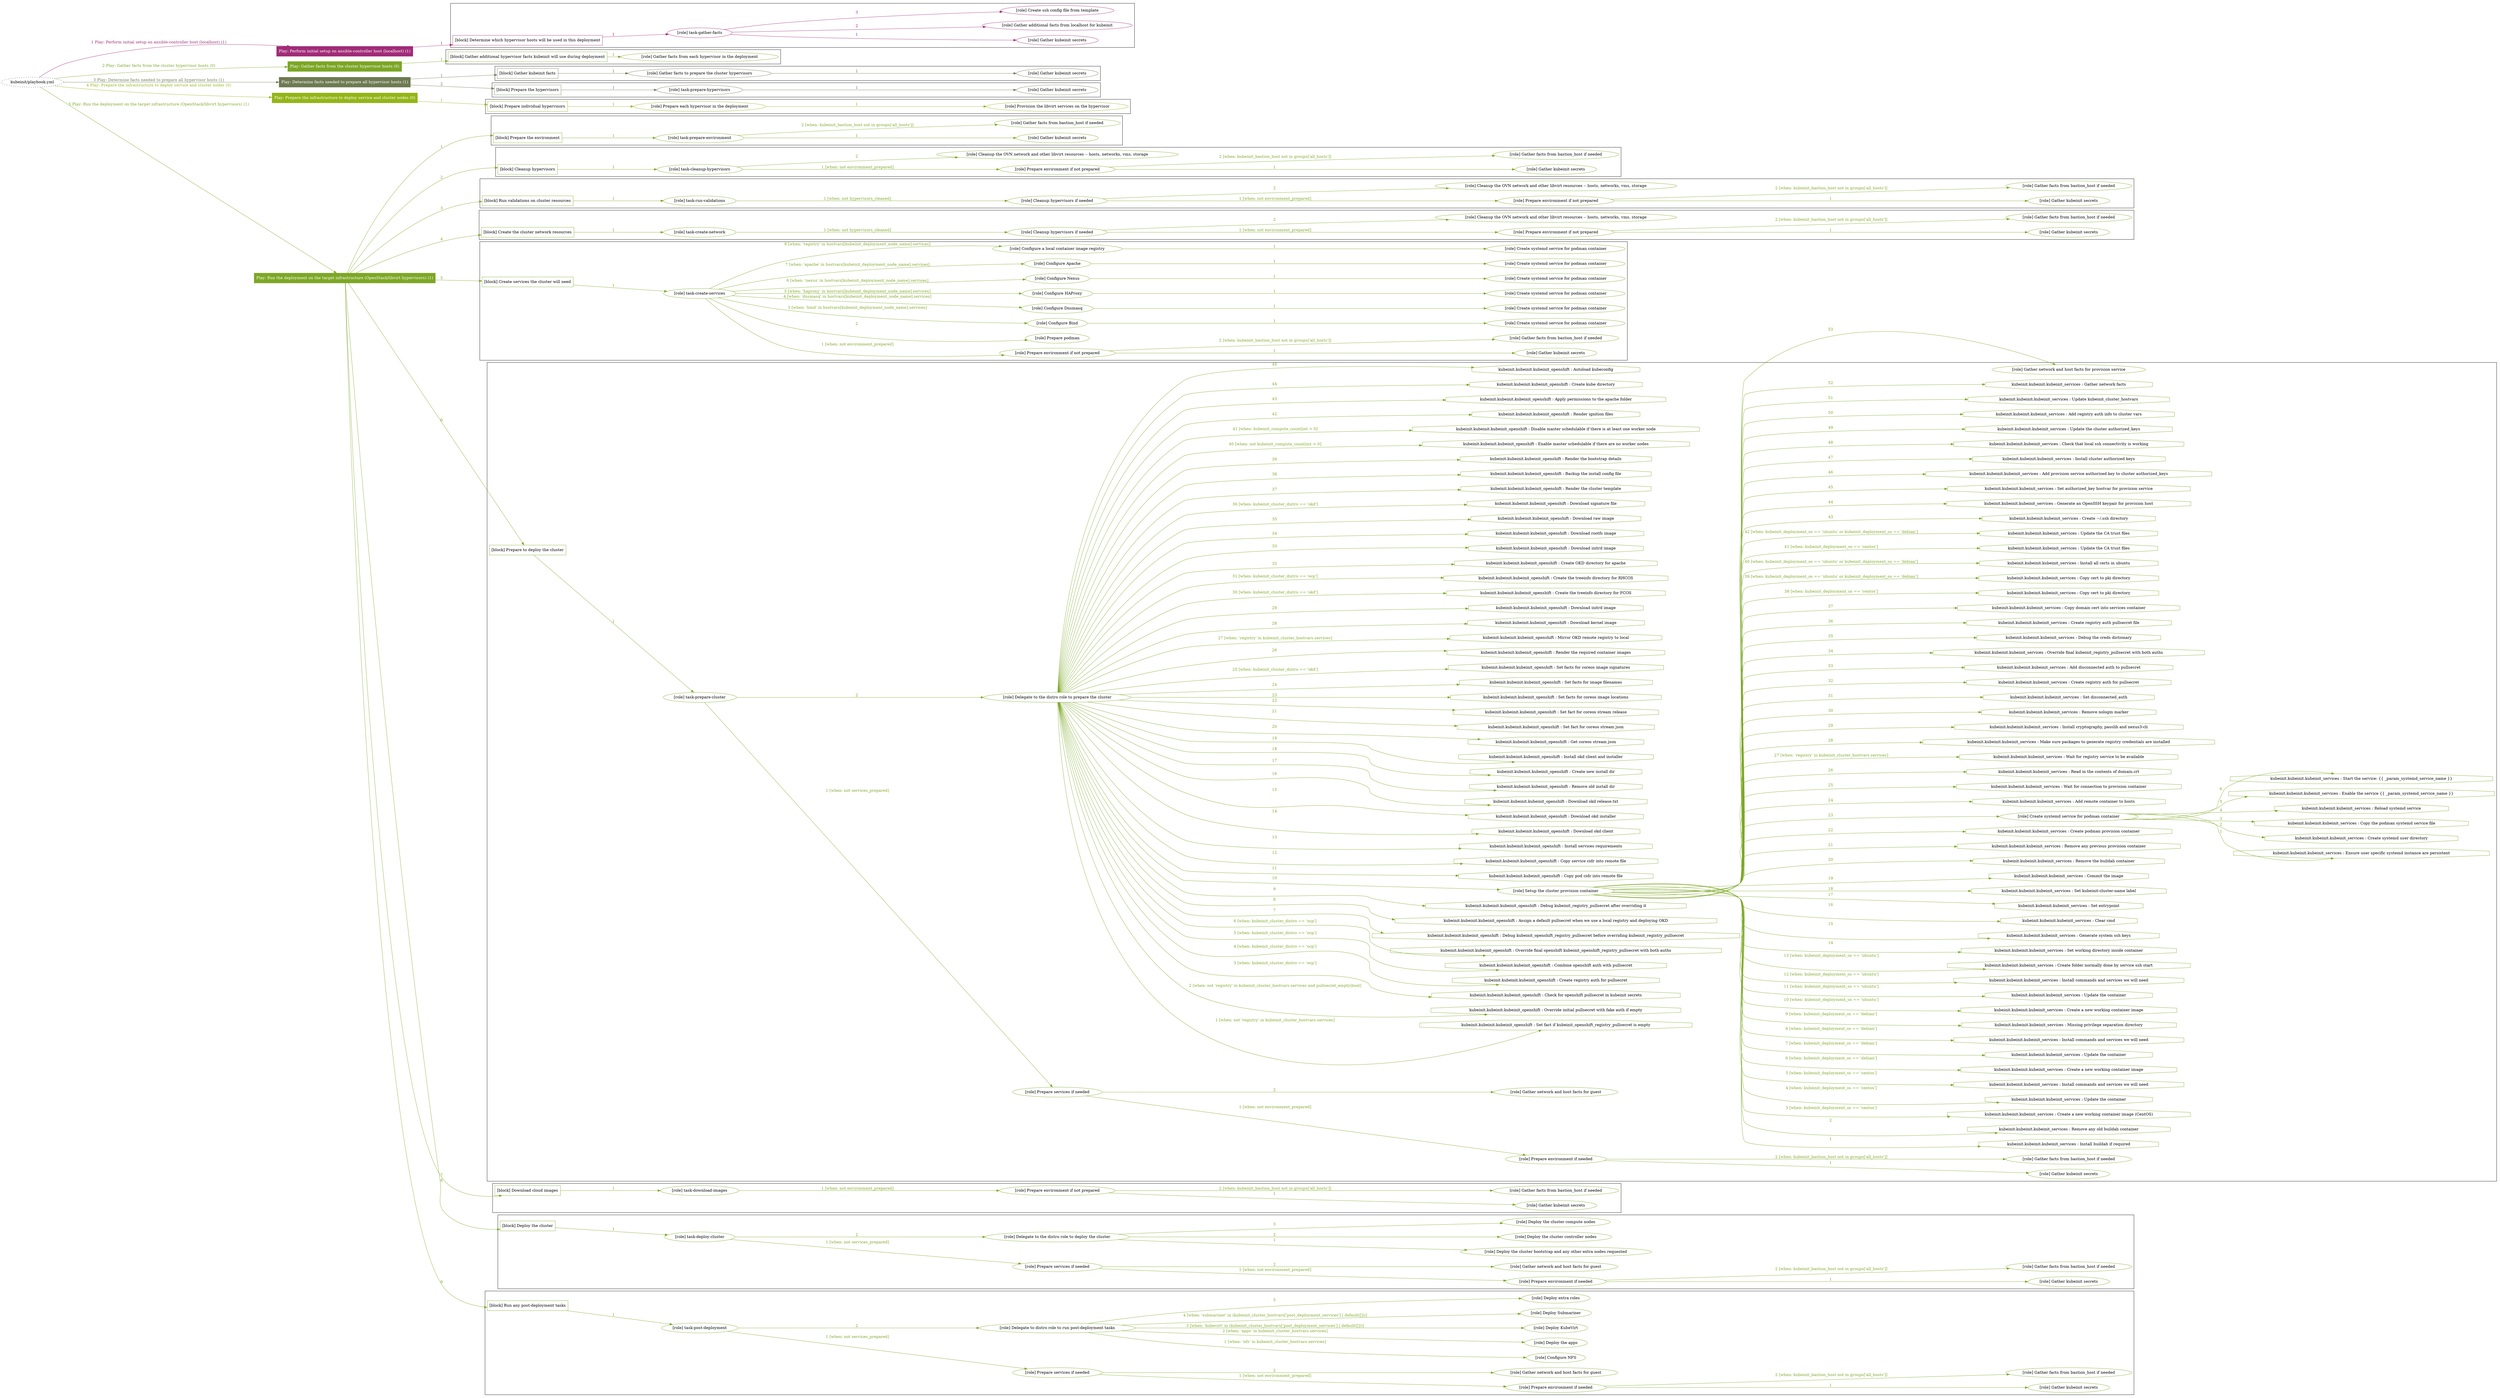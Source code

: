 digraph {
	graph [concentrate=true ordering=in rankdir=LR ratio=fill]
	edge [esep=5 sep=10]
	"kubeinit/playbook.yml" [URL="/home/runner/work/kubeinit/kubeinit/kubeinit/playbook.yml" id=playbook_1e96a658 style=dotted]
	"kubeinit/playbook.yml" -> play_8a5ab452 [label="1 Play: Perform initial setup on ansible-controller host (localhost) (1)" color="#a12b78" fontcolor="#a12b78" id=edge_play_8a5ab452 labeltooltip="1 Play: Perform initial setup on ansible-controller host (localhost) (1)" tooltip="1 Play: Perform initial setup on ansible-controller host (localhost) (1)"]
	subgraph "Play: Perform initial setup on ansible-controller host (localhost) (1)" {
		play_8a5ab452 [label="Play: Perform initial setup on ansible-controller host (localhost) (1)" URL="/home/runner/work/kubeinit/kubeinit/kubeinit/playbook.yml" color="#a12b78" fontcolor="#ffffff" id=play_8a5ab452 shape=box style=filled tooltip=localhost]
		play_8a5ab452 -> block_0181034e [label=1 color="#a12b78" fontcolor="#a12b78" id=edge_block_0181034e labeltooltip=1 tooltip=1]
		subgraph cluster_block_0181034e {
			block_0181034e [label="[block] Determine which hypervisor hosts will be used in this deployment" URL="/home/runner/work/kubeinit/kubeinit/kubeinit/playbook.yml" color="#a12b78" id=block_0181034e labeltooltip="Determine which hypervisor hosts will be used in this deployment" shape=box tooltip="Determine which hypervisor hosts will be used in this deployment"]
			block_0181034e -> role_77f4545f [label="1 " color="#a12b78" fontcolor="#a12b78" id=edge_role_77f4545f labeltooltip="1 " tooltip="1 "]
			subgraph "task-gather-facts" {
				role_77f4545f [label="[role] task-gather-facts" URL="/home/runner/work/kubeinit/kubeinit/kubeinit/playbook.yml" color="#a12b78" id=role_77f4545f tooltip="task-gather-facts"]
				role_77f4545f -> role_adbe0176 [label="1 " color="#a12b78" fontcolor="#a12b78" id=edge_role_adbe0176 labeltooltip="1 " tooltip="1 "]
				subgraph "Gather kubeinit secrets" {
					role_adbe0176 [label="[role] Gather kubeinit secrets" URL="/home/runner/.ansible/collections/ansible_collections/kubeinit/kubeinit/roles/kubeinit_prepare/tasks/build_hypervisors_group.yml" color="#a12b78" id=role_adbe0176 tooltip="Gather kubeinit secrets"]
				}
				role_77f4545f -> role_2c860b38 [label="2 " color="#a12b78" fontcolor="#a12b78" id=edge_role_2c860b38 labeltooltip="2 " tooltip="2 "]
				subgraph "Gather additional facts from localhost for kubeinit" {
					role_2c860b38 [label="[role] Gather additional facts from localhost for kubeinit" URL="/home/runner/.ansible/collections/ansible_collections/kubeinit/kubeinit/roles/kubeinit_prepare/tasks/build_hypervisors_group.yml" color="#a12b78" id=role_2c860b38 tooltip="Gather additional facts from localhost for kubeinit"]
				}
				role_77f4545f -> role_8cab4fd2 [label="3 " color="#a12b78" fontcolor="#a12b78" id=edge_role_8cab4fd2 labeltooltip="3 " tooltip="3 "]
				subgraph "Create ssh config file from template" {
					role_8cab4fd2 [label="[role] Create ssh config file from template" URL="/home/runner/.ansible/collections/ansible_collections/kubeinit/kubeinit/roles/kubeinit_prepare/tasks/build_hypervisors_group.yml" color="#a12b78" id=role_8cab4fd2 tooltip="Create ssh config file from template"]
				}
			}
		}
	}
	"kubeinit/playbook.yml" -> play_afa2fa90 [label="2 Play: Gather facts from the cluster hypervisor hosts (0)" color="#7ca626" fontcolor="#7ca626" id=edge_play_afa2fa90 labeltooltip="2 Play: Gather facts from the cluster hypervisor hosts (0)" tooltip="2 Play: Gather facts from the cluster hypervisor hosts (0)"]
	subgraph "Play: Gather facts from the cluster hypervisor hosts (0)" {
		play_afa2fa90 [label="Play: Gather facts from the cluster hypervisor hosts (0)" URL="/home/runner/work/kubeinit/kubeinit/kubeinit/playbook.yml" color="#7ca626" fontcolor="#ffffff" id=play_afa2fa90 shape=box style=filled tooltip="Play: Gather facts from the cluster hypervisor hosts (0)"]
		play_afa2fa90 -> block_62e4386d [label=1 color="#7ca626" fontcolor="#7ca626" id=edge_block_62e4386d labeltooltip=1 tooltip=1]
		subgraph cluster_block_62e4386d {
			block_62e4386d [label="[block] Gather additional hypervisor facts kubeinit will use during deployment" URL="/home/runner/work/kubeinit/kubeinit/kubeinit/playbook.yml" color="#7ca626" id=block_62e4386d labeltooltip="Gather additional hypervisor facts kubeinit will use during deployment" shape=box tooltip="Gather additional hypervisor facts kubeinit will use during deployment"]
			block_62e4386d -> role_0a88a1cd [label="1 " color="#7ca626" fontcolor="#7ca626" id=edge_role_0a88a1cd labeltooltip="1 " tooltip="1 "]
			subgraph "Gather facts from each hypervisor in the deployment" {
				role_0a88a1cd [label="[role] Gather facts from each hypervisor in the deployment" URL="/home/runner/work/kubeinit/kubeinit/kubeinit/playbook.yml" color="#7ca626" id=role_0a88a1cd tooltip="Gather facts from each hypervisor in the deployment"]
			}
		}
	}
	"kubeinit/playbook.yml" -> play_3f975327 [label="3 Play: Determine facts needed to prepare all hypervisor hosts (1)" color="#6e7a52" fontcolor="#6e7a52" id=edge_play_3f975327 labeltooltip="3 Play: Determine facts needed to prepare all hypervisor hosts (1)" tooltip="3 Play: Determine facts needed to prepare all hypervisor hosts (1)"]
	subgraph "Play: Determine facts needed to prepare all hypervisor hosts (1)" {
		play_3f975327 [label="Play: Determine facts needed to prepare all hypervisor hosts (1)" URL="/home/runner/work/kubeinit/kubeinit/kubeinit/playbook.yml" color="#6e7a52" fontcolor="#ffffff" id=play_3f975327 shape=box style=filled tooltip=localhost]
		play_3f975327 -> block_63e0b180 [label=1 color="#6e7a52" fontcolor="#6e7a52" id=edge_block_63e0b180 labeltooltip=1 tooltip=1]
		subgraph cluster_block_63e0b180 {
			block_63e0b180 [label="[block] Gather kubeinit facts" URL="/home/runner/work/kubeinit/kubeinit/kubeinit/playbook.yml" color="#6e7a52" id=block_63e0b180 labeltooltip="Gather kubeinit facts" shape=box tooltip="Gather kubeinit facts"]
			block_63e0b180 -> role_d73ace59 [label="1 " color="#6e7a52" fontcolor="#6e7a52" id=edge_role_d73ace59 labeltooltip="1 " tooltip="1 "]
			subgraph "Gather facts to prepare the cluster hypervisors" {
				role_d73ace59 [label="[role] Gather facts to prepare the cluster hypervisors" URL="/home/runner/work/kubeinit/kubeinit/kubeinit/playbook.yml" color="#6e7a52" id=role_d73ace59 tooltip="Gather facts to prepare the cluster hypervisors"]
				role_d73ace59 -> role_039c5892 [label="1 " color="#6e7a52" fontcolor="#6e7a52" id=edge_role_039c5892 labeltooltip="1 " tooltip="1 "]
				subgraph "Gather kubeinit secrets" {
					role_039c5892 [label="[role] Gather kubeinit secrets" URL="/home/runner/.ansible/collections/ansible_collections/kubeinit/kubeinit/roles/kubeinit_prepare/tasks/gather_kubeinit_facts.yml" color="#6e7a52" id=role_039c5892 tooltip="Gather kubeinit secrets"]
				}
			}
		}
		play_3f975327 -> block_cdb066f1 [label=2 color="#6e7a52" fontcolor="#6e7a52" id=edge_block_cdb066f1 labeltooltip=2 tooltip=2]
		subgraph cluster_block_cdb066f1 {
			block_cdb066f1 [label="[block] Prepare the hypervisors" URL="/home/runner/work/kubeinit/kubeinit/kubeinit/playbook.yml" color="#6e7a52" id=block_cdb066f1 labeltooltip="Prepare the hypervisors" shape=box tooltip="Prepare the hypervisors"]
			block_cdb066f1 -> role_68e55a60 [label="1 " color="#6e7a52" fontcolor="#6e7a52" id=edge_role_68e55a60 labeltooltip="1 " tooltip="1 "]
			subgraph "task-prepare-hypervisors" {
				role_68e55a60 [label="[role] task-prepare-hypervisors" URL="/home/runner/work/kubeinit/kubeinit/kubeinit/playbook.yml" color="#6e7a52" id=role_68e55a60 tooltip="task-prepare-hypervisors"]
				role_68e55a60 -> role_649c5e3e [label="1 " color="#6e7a52" fontcolor="#6e7a52" id=edge_role_649c5e3e labeltooltip="1 " tooltip="1 "]
				subgraph "Gather kubeinit secrets" {
					role_649c5e3e [label="[role] Gather kubeinit secrets" URL="/home/runner/.ansible/collections/ansible_collections/kubeinit/kubeinit/roles/kubeinit_prepare/tasks/gather_kubeinit_facts.yml" color="#6e7a52" id=role_649c5e3e tooltip="Gather kubeinit secrets"]
				}
			}
		}
	}
	"kubeinit/playbook.yml" -> play_c723bb14 [label="4 Play: Prepare the infrastructure to deploy service and cluster nodes (0)" color="#93b517" fontcolor="#93b517" id=edge_play_c723bb14 labeltooltip="4 Play: Prepare the infrastructure to deploy service and cluster nodes (0)" tooltip="4 Play: Prepare the infrastructure to deploy service and cluster nodes (0)"]
	subgraph "Play: Prepare the infrastructure to deploy service and cluster nodes (0)" {
		play_c723bb14 [label="Play: Prepare the infrastructure to deploy service and cluster nodes (0)" URL="/home/runner/work/kubeinit/kubeinit/kubeinit/playbook.yml" color="#93b517" fontcolor="#ffffff" id=play_c723bb14 shape=box style=filled tooltip="Play: Prepare the infrastructure to deploy service and cluster nodes (0)"]
		play_c723bb14 -> block_e163b6e5 [label=1 color="#93b517" fontcolor="#93b517" id=edge_block_e163b6e5 labeltooltip=1 tooltip=1]
		subgraph cluster_block_e163b6e5 {
			block_e163b6e5 [label="[block] Prepare individual hypervisors" URL="/home/runner/work/kubeinit/kubeinit/kubeinit/playbook.yml" color="#93b517" id=block_e163b6e5 labeltooltip="Prepare individual hypervisors" shape=box tooltip="Prepare individual hypervisors"]
			block_e163b6e5 -> role_1de56f99 [label="1 " color="#93b517" fontcolor="#93b517" id=edge_role_1de56f99 labeltooltip="1 " tooltip="1 "]
			subgraph "Prepare each hypervisor in the deployment" {
				role_1de56f99 [label="[role] Prepare each hypervisor in the deployment" URL="/home/runner/work/kubeinit/kubeinit/kubeinit/playbook.yml" color="#93b517" id=role_1de56f99 tooltip="Prepare each hypervisor in the deployment"]
				role_1de56f99 -> role_27223446 [label="1 " color="#93b517" fontcolor="#93b517" id=edge_role_27223446 labeltooltip="1 " tooltip="1 "]
				subgraph "Provision the libvirt services on the hypervisor" {
					role_27223446 [label="[role] Provision the libvirt services on the hypervisor" URL="/home/runner/.ansible/collections/ansible_collections/kubeinit/kubeinit/roles/kubeinit_prepare/tasks/prepare_hypervisor.yml" color="#93b517" id=role_27223446 tooltip="Provision the libvirt services on the hypervisor"]
				}
			}
		}
	}
	"kubeinit/playbook.yml" -> play_f9feb735 [label="5 Play: Run the deployment on the target infrastructure (OpenStack/libvirt hypervisors) (1)" color="#7da725" fontcolor="#7da725" id=edge_play_f9feb735 labeltooltip="5 Play: Run the deployment on the target infrastructure (OpenStack/libvirt hypervisors) (1)" tooltip="5 Play: Run the deployment on the target infrastructure (OpenStack/libvirt hypervisors) (1)"]
	subgraph "Play: Run the deployment on the target infrastructure (OpenStack/libvirt hypervisors) (1)" {
		play_f9feb735 [label="Play: Run the deployment on the target infrastructure (OpenStack/libvirt hypervisors) (1)" URL="/home/runner/work/kubeinit/kubeinit/kubeinit/playbook.yml" color="#7da725" fontcolor="#ffffff" id=play_f9feb735 shape=box style=filled tooltip=localhost]
		play_f9feb735 -> block_32b90309 [label=1 color="#7da725" fontcolor="#7da725" id=edge_block_32b90309 labeltooltip=1 tooltip=1]
		subgraph cluster_block_32b90309 {
			block_32b90309 [label="[block] Prepare the environment" URL="/home/runner/work/kubeinit/kubeinit/kubeinit/playbook.yml" color="#7da725" id=block_32b90309 labeltooltip="Prepare the environment" shape=box tooltip="Prepare the environment"]
			block_32b90309 -> role_ff8c542d [label="1 " color="#7da725" fontcolor="#7da725" id=edge_role_ff8c542d labeltooltip="1 " tooltip="1 "]
			subgraph "task-prepare-environment" {
				role_ff8c542d [label="[role] task-prepare-environment" URL="/home/runner/work/kubeinit/kubeinit/kubeinit/playbook.yml" color="#7da725" id=role_ff8c542d tooltip="task-prepare-environment"]
				role_ff8c542d -> role_d48496a6 [label="1 " color="#7da725" fontcolor="#7da725" id=edge_role_d48496a6 labeltooltip="1 " tooltip="1 "]
				subgraph "Gather kubeinit secrets" {
					role_d48496a6 [label="[role] Gather kubeinit secrets" URL="/home/runner/.ansible/collections/ansible_collections/kubeinit/kubeinit/roles/kubeinit_prepare/tasks/gather_kubeinit_facts.yml" color="#7da725" id=role_d48496a6 tooltip="Gather kubeinit secrets"]
				}
				role_ff8c542d -> role_102283fe [label="2 [when: kubeinit_bastion_host not in groups['all_hosts']]" color="#7da725" fontcolor="#7da725" id=edge_role_102283fe labeltooltip="2 [when: kubeinit_bastion_host not in groups['all_hosts']]" tooltip="2 [when: kubeinit_bastion_host not in groups['all_hosts']]"]
				subgraph "Gather facts from bastion_host if needed" {
					role_102283fe [label="[role] Gather facts from bastion_host if needed" URL="/home/runner/.ansible/collections/ansible_collections/kubeinit/kubeinit/roles/kubeinit_prepare/tasks/main.yml" color="#7da725" id=role_102283fe tooltip="Gather facts from bastion_host if needed"]
				}
			}
		}
		play_f9feb735 -> block_0b9d7c31 [label=2 color="#7da725" fontcolor="#7da725" id=edge_block_0b9d7c31 labeltooltip=2 tooltip=2]
		subgraph cluster_block_0b9d7c31 {
			block_0b9d7c31 [label="[block] Cleanup hypervisors" URL="/home/runner/work/kubeinit/kubeinit/kubeinit/playbook.yml" color="#7da725" id=block_0b9d7c31 labeltooltip="Cleanup hypervisors" shape=box tooltip="Cleanup hypervisors"]
			block_0b9d7c31 -> role_6a2fabc1 [label="1 " color="#7da725" fontcolor="#7da725" id=edge_role_6a2fabc1 labeltooltip="1 " tooltip="1 "]
			subgraph "task-cleanup-hypervisors" {
				role_6a2fabc1 [label="[role] task-cleanup-hypervisors" URL="/home/runner/work/kubeinit/kubeinit/kubeinit/playbook.yml" color="#7da725" id=role_6a2fabc1 tooltip="task-cleanup-hypervisors"]
				role_6a2fabc1 -> role_de03a498 [label="1 [when: not environment_prepared]" color="#7da725" fontcolor="#7da725" id=edge_role_de03a498 labeltooltip="1 [when: not environment_prepared]" tooltip="1 [when: not environment_prepared]"]
				subgraph "Prepare environment if not prepared" {
					role_de03a498 [label="[role] Prepare environment if not prepared" URL="/home/runner/.ansible/collections/ansible_collections/kubeinit/kubeinit/roles/kubeinit_libvirt/tasks/cleanup_hypervisors.yml" color="#7da725" id=role_de03a498 tooltip="Prepare environment if not prepared"]
					role_de03a498 -> role_bc20187a [label="1 " color="#7da725" fontcolor="#7da725" id=edge_role_bc20187a labeltooltip="1 " tooltip="1 "]
					subgraph "Gather kubeinit secrets" {
						role_bc20187a [label="[role] Gather kubeinit secrets" URL="/home/runner/.ansible/collections/ansible_collections/kubeinit/kubeinit/roles/kubeinit_prepare/tasks/gather_kubeinit_facts.yml" color="#7da725" id=role_bc20187a tooltip="Gather kubeinit secrets"]
					}
					role_de03a498 -> role_641fb22c [label="2 [when: kubeinit_bastion_host not in groups['all_hosts']]" color="#7da725" fontcolor="#7da725" id=edge_role_641fb22c labeltooltip="2 [when: kubeinit_bastion_host not in groups['all_hosts']]" tooltip="2 [when: kubeinit_bastion_host not in groups['all_hosts']]"]
					subgraph "Gather facts from bastion_host if needed" {
						role_641fb22c [label="[role] Gather facts from bastion_host if needed" URL="/home/runner/.ansible/collections/ansible_collections/kubeinit/kubeinit/roles/kubeinit_prepare/tasks/main.yml" color="#7da725" id=role_641fb22c tooltip="Gather facts from bastion_host if needed"]
					}
				}
				role_6a2fabc1 -> role_9d4d0813 [label="2 " color="#7da725" fontcolor="#7da725" id=edge_role_9d4d0813 labeltooltip="2 " tooltip="2 "]
				subgraph "Cleanup the OVN network and other libvirt resources -- hosts, networks, vms, storage" {
					role_9d4d0813 [label="[role] Cleanup the OVN network and other libvirt resources -- hosts, networks, vms, storage" URL="/home/runner/.ansible/collections/ansible_collections/kubeinit/kubeinit/roles/kubeinit_libvirt/tasks/cleanup_hypervisors.yml" color="#7da725" id=role_9d4d0813 tooltip="Cleanup the OVN network and other libvirt resources -- hosts, networks, vms, storage"]
				}
			}
		}
		play_f9feb735 -> block_3dbf1f02 [label=3 color="#7da725" fontcolor="#7da725" id=edge_block_3dbf1f02 labeltooltip=3 tooltip=3]
		subgraph cluster_block_3dbf1f02 {
			block_3dbf1f02 [label="[block] Run validations on cluster resources" URL="/home/runner/work/kubeinit/kubeinit/kubeinit/playbook.yml" color="#7da725" id=block_3dbf1f02 labeltooltip="Run validations on cluster resources" shape=box tooltip="Run validations on cluster resources"]
			block_3dbf1f02 -> role_13a964cd [label="1 " color="#7da725" fontcolor="#7da725" id=edge_role_13a964cd labeltooltip="1 " tooltip="1 "]
			subgraph "task-run-validations" {
				role_13a964cd [label="[role] task-run-validations" URL="/home/runner/work/kubeinit/kubeinit/kubeinit/playbook.yml" color="#7da725" id=role_13a964cd tooltip="task-run-validations"]
				role_13a964cd -> role_2341811d [label="1 [when: not hypervisors_cleaned]" color="#7da725" fontcolor="#7da725" id=edge_role_2341811d labeltooltip="1 [when: not hypervisors_cleaned]" tooltip="1 [when: not hypervisors_cleaned]"]
				subgraph "Cleanup hypervisors if needed" {
					role_2341811d [label="[role] Cleanup hypervisors if needed" URL="/home/runner/.ansible/collections/ansible_collections/kubeinit/kubeinit/roles/kubeinit_validations/tasks/main.yml" color="#7da725" id=role_2341811d tooltip="Cleanup hypervisors if needed"]
					role_2341811d -> role_f8b92904 [label="1 [when: not environment_prepared]" color="#7da725" fontcolor="#7da725" id=edge_role_f8b92904 labeltooltip="1 [when: not environment_prepared]" tooltip="1 [when: not environment_prepared]"]
					subgraph "Prepare environment if not prepared" {
						role_f8b92904 [label="[role] Prepare environment if not prepared" URL="/home/runner/.ansible/collections/ansible_collections/kubeinit/kubeinit/roles/kubeinit_libvirt/tasks/cleanup_hypervisors.yml" color="#7da725" id=role_f8b92904 tooltip="Prepare environment if not prepared"]
						role_f8b92904 -> role_07b716b2 [label="1 " color="#7da725" fontcolor="#7da725" id=edge_role_07b716b2 labeltooltip="1 " tooltip="1 "]
						subgraph "Gather kubeinit secrets" {
							role_07b716b2 [label="[role] Gather kubeinit secrets" URL="/home/runner/.ansible/collections/ansible_collections/kubeinit/kubeinit/roles/kubeinit_prepare/tasks/gather_kubeinit_facts.yml" color="#7da725" id=role_07b716b2 tooltip="Gather kubeinit secrets"]
						}
						role_f8b92904 -> role_c146ec6f [label="2 [when: kubeinit_bastion_host not in groups['all_hosts']]" color="#7da725" fontcolor="#7da725" id=edge_role_c146ec6f labeltooltip="2 [when: kubeinit_bastion_host not in groups['all_hosts']]" tooltip="2 [when: kubeinit_bastion_host not in groups['all_hosts']]"]
						subgraph "Gather facts from bastion_host if needed" {
							role_c146ec6f [label="[role] Gather facts from bastion_host if needed" URL="/home/runner/.ansible/collections/ansible_collections/kubeinit/kubeinit/roles/kubeinit_prepare/tasks/main.yml" color="#7da725" id=role_c146ec6f tooltip="Gather facts from bastion_host if needed"]
						}
					}
					role_2341811d -> role_b033149d [label="2 " color="#7da725" fontcolor="#7da725" id=edge_role_b033149d labeltooltip="2 " tooltip="2 "]
					subgraph "Cleanup the OVN network and other libvirt resources -- hosts, networks, vms, storage" {
						role_b033149d [label="[role] Cleanup the OVN network and other libvirt resources -- hosts, networks, vms, storage" URL="/home/runner/.ansible/collections/ansible_collections/kubeinit/kubeinit/roles/kubeinit_libvirt/tasks/cleanup_hypervisors.yml" color="#7da725" id=role_b033149d tooltip="Cleanup the OVN network and other libvirt resources -- hosts, networks, vms, storage"]
					}
				}
			}
		}
		play_f9feb735 -> block_a6a1cb99 [label=4 color="#7da725" fontcolor="#7da725" id=edge_block_a6a1cb99 labeltooltip=4 tooltip=4]
		subgraph cluster_block_a6a1cb99 {
			block_a6a1cb99 [label="[block] Create the cluster network resources" URL="/home/runner/work/kubeinit/kubeinit/kubeinit/playbook.yml" color="#7da725" id=block_a6a1cb99 labeltooltip="Create the cluster network resources" shape=box tooltip="Create the cluster network resources"]
			block_a6a1cb99 -> role_ae32976e [label="1 " color="#7da725" fontcolor="#7da725" id=edge_role_ae32976e labeltooltip="1 " tooltip="1 "]
			subgraph "task-create-network" {
				role_ae32976e [label="[role] task-create-network" URL="/home/runner/work/kubeinit/kubeinit/kubeinit/playbook.yml" color="#7da725" id=role_ae32976e tooltip="task-create-network"]
				role_ae32976e -> role_1978b818 [label="1 [when: not hypervisors_cleaned]" color="#7da725" fontcolor="#7da725" id=edge_role_1978b818 labeltooltip="1 [when: not hypervisors_cleaned]" tooltip="1 [when: not hypervisors_cleaned]"]
				subgraph "Cleanup hypervisors if needed" {
					role_1978b818 [label="[role] Cleanup hypervisors if needed" URL="/home/runner/.ansible/collections/ansible_collections/kubeinit/kubeinit/roles/kubeinit_libvirt/tasks/create_network.yml" color="#7da725" id=role_1978b818 tooltip="Cleanup hypervisors if needed"]
					role_1978b818 -> role_79996988 [label="1 [when: not environment_prepared]" color="#7da725" fontcolor="#7da725" id=edge_role_79996988 labeltooltip="1 [when: not environment_prepared]" tooltip="1 [when: not environment_prepared]"]
					subgraph "Prepare environment if not prepared" {
						role_79996988 [label="[role] Prepare environment if not prepared" URL="/home/runner/.ansible/collections/ansible_collections/kubeinit/kubeinit/roles/kubeinit_libvirt/tasks/cleanup_hypervisors.yml" color="#7da725" id=role_79996988 tooltip="Prepare environment if not prepared"]
						role_79996988 -> role_b6d6854f [label="1 " color="#7da725" fontcolor="#7da725" id=edge_role_b6d6854f labeltooltip="1 " tooltip="1 "]
						subgraph "Gather kubeinit secrets" {
							role_b6d6854f [label="[role] Gather kubeinit secrets" URL="/home/runner/.ansible/collections/ansible_collections/kubeinit/kubeinit/roles/kubeinit_prepare/tasks/gather_kubeinit_facts.yml" color="#7da725" id=role_b6d6854f tooltip="Gather kubeinit secrets"]
						}
						role_79996988 -> role_211a2e32 [label="2 [when: kubeinit_bastion_host not in groups['all_hosts']]" color="#7da725" fontcolor="#7da725" id=edge_role_211a2e32 labeltooltip="2 [when: kubeinit_bastion_host not in groups['all_hosts']]" tooltip="2 [when: kubeinit_bastion_host not in groups['all_hosts']]"]
						subgraph "Gather facts from bastion_host if needed" {
							role_211a2e32 [label="[role] Gather facts from bastion_host if needed" URL="/home/runner/.ansible/collections/ansible_collections/kubeinit/kubeinit/roles/kubeinit_prepare/tasks/main.yml" color="#7da725" id=role_211a2e32 tooltip="Gather facts from bastion_host if needed"]
						}
					}
					role_1978b818 -> role_520246bb [label="2 " color="#7da725" fontcolor="#7da725" id=edge_role_520246bb labeltooltip="2 " tooltip="2 "]
					subgraph "Cleanup the OVN network and other libvirt resources -- hosts, networks, vms, storage" {
						role_520246bb [label="[role] Cleanup the OVN network and other libvirt resources -- hosts, networks, vms, storage" URL="/home/runner/.ansible/collections/ansible_collections/kubeinit/kubeinit/roles/kubeinit_libvirt/tasks/cleanup_hypervisors.yml" color="#7da725" id=role_520246bb tooltip="Cleanup the OVN network and other libvirt resources -- hosts, networks, vms, storage"]
					}
				}
			}
		}
		play_f9feb735 -> block_3e76437d [label=5 color="#7da725" fontcolor="#7da725" id=edge_block_3e76437d labeltooltip=5 tooltip=5]
		subgraph cluster_block_3e76437d {
			block_3e76437d [label="[block] Create services the cluster will need" URL="/home/runner/work/kubeinit/kubeinit/kubeinit/playbook.yml" color="#7da725" id=block_3e76437d labeltooltip="Create services the cluster will need" shape=box tooltip="Create services the cluster will need"]
			block_3e76437d -> role_78361aeb [label="1 " color="#7da725" fontcolor="#7da725" id=edge_role_78361aeb labeltooltip="1 " tooltip="1 "]
			subgraph "task-create-services" {
				role_78361aeb [label="[role] task-create-services" URL="/home/runner/work/kubeinit/kubeinit/kubeinit/playbook.yml" color="#7da725" id=role_78361aeb tooltip="task-create-services"]
				role_78361aeb -> role_b9944e92 [label="1 [when: not environment_prepared]" color="#7da725" fontcolor="#7da725" id=edge_role_b9944e92 labeltooltip="1 [when: not environment_prepared]" tooltip="1 [when: not environment_prepared]"]
				subgraph "Prepare environment if not prepared" {
					role_b9944e92 [label="[role] Prepare environment if not prepared" URL="/home/runner/.ansible/collections/ansible_collections/kubeinit/kubeinit/roles/kubeinit_services/tasks/main.yml" color="#7da725" id=role_b9944e92 tooltip="Prepare environment if not prepared"]
					role_b9944e92 -> role_f0e3dac0 [label="1 " color="#7da725" fontcolor="#7da725" id=edge_role_f0e3dac0 labeltooltip="1 " tooltip="1 "]
					subgraph "Gather kubeinit secrets" {
						role_f0e3dac0 [label="[role] Gather kubeinit secrets" URL="/home/runner/.ansible/collections/ansible_collections/kubeinit/kubeinit/roles/kubeinit_prepare/tasks/gather_kubeinit_facts.yml" color="#7da725" id=role_f0e3dac0 tooltip="Gather kubeinit secrets"]
					}
					role_b9944e92 -> role_19cce53d [label="2 [when: kubeinit_bastion_host not in groups['all_hosts']]" color="#7da725" fontcolor="#7da725" id=edge_role_19cce53d labeltooltip="2 [when: kubeinit_bastion_host not in groups['all_hosts']]" tooltip="2 [when: kubeinit_bastion_host not in groups['all_hosts']]"]
					subgraph "Gather facts from bastion_host if needed" {
						role_19cce53d [label="[role] Gather facts from bastion_host if needed" URL="/home/runner/.ansible/collections/ansible_collections/kubeinit/kubeinit/roles/kubeinit_prepare/tasks/main.yml" color="#7da725" id=role_19cce53d tooltip="Gather facts from bastion_host if needed"]
					}
				}
				role_78361aeb -> role_c6c1c43c [label="2 " color="#7da725" fontcolor="#7da725" id=edge_role_c6c1c43c labeltooltip="2 " tooltip="2 "]
				subgraph "Prepare podman" {
					role_c6c1c43c [label="[role] Prepare podman" URL="/home/runner/.ansible/collections/ansible_collections/kubeinit/kubeinit/roles/kubeinit_services/tasks/00_create_service_pod.yml" color="#7da725" id=role_c6c1c43c tooltip="Prepare podman"]
				}
				role_78361aeb -> role_00a87eac [label="3 [when: 'bind' in hostvars[kubeinit_deployment_node_name].services]" color="#7da725" fontcolor="#7da725" id=edge_role_00a87eac labeltooltip="3 [when: 'bind' in hostvars[kubeinit_deployment_node_name].services]" tooltip="3 [when: 'bind' in hostvars[kubeinit_deployment_node_name].services]"]
				subgraph "Configure Bind" {
					role_00a87eac [label="[role] Configure Bind" URL="/home/runner/.ansible/collections/ansible_collections/kubeinit/kubeinit/roles/kubeinit_services/tasks/start_services_containers.yml" color="#7da725" id=role_00a87eac tooltip="Configure Bind"]
					role_00a87eac -> role_d2602fe0 [label="1 " color="#7da725" fontcolor="#7da725" id=edge_role_d2602fe0 labeltooltip="1 " tooltip="1 "]
					subgraph "Create systemd service for podman container" {
						role_d2602fe0 [label="[role] Create systemd service for podman container" URL="/home/runner/.ansible/collections/ansible_collections/kubeinit/kubeinit/roles/kubeinit_bind/tasks/main.yml" color="#7da725" id=role_d2602fe0 tooltip="Create systemd service for podman container"]
					}
				}
				role_78361aeb -> role_8147fec6 [label="4 [when: 'dnsmasq' in hostvars[kubeinit_deployment_node_name].services]" color="#7da725" fontcolor="#7da725" id=edge_role_8147fec6 labeltooltip="4 [when: 'dnsmasq' in hostvars[kubeinit_deployment_node_name].services]" tooltip="4 [when: 'dnsmasq' in hostvars[kubeinit_deployment_node_name].services]"]
				subgraph "Configure Dnsmasq" {
					role_8147fec6 [label="[role] Configure Dnsmasq" URL="/home/runner/.ansible/collections/ansible_collections/kubeinit/kubeinit/roles/kubeinit_services/tasks/start_services_containers.yml" color="#7da725" id=role_8147fec6 tooltip="Configure Dnsmasq"]
					role_8147fec6 -> role_3ea56724 [label="1 " color="#7da725" fontcolor="#7da725" id=edge_role_3ea56724 labeltooltip="1 " tooltip="1 "]
					subgraph "Create systemd service for podman container" {
						role_3ea56724 [label="[role] Create systemd service for podman container" URL="/home/runner/.ansible/collections/ansible_collections/kubeinit/kubeinit/roles/kubeinit_dnsmasq/tasks/main.yml" color="#7da725" id=role_3ea56724 tooltip="Create systemd service for podman container"]
					}
				}
				role_78361aeb -> role_66c1379f [label="5 [when: 'haproxy' in hostvars[kubeinit_deployment_node_name].services]" color="#7da725" fontcolor="#7da725" id=edge_role_66c1379f labeltooltip="5 [when: 'haproxy' in hostvars[kubeinit_deployment_node_name].services]" tooltip="5 [when: 'haproxy' in hostvars[kubeinit_deployment_node_name].services]"]
				subgraph "Configure HAProxy" {
					role_66c1379f [label="[role] Configure HAProxy" URL="/home/runner/.ansible/collections/ansible_collections/kubeinit/kubeinit/roles/kubeinit_services/tasks/start_services_containers.yml" color="#7da725" id=role_66c1379f tooltip="Configure HAProxy"]
					role_66c1379f -> role_fe2b1478 [label="1 " color="#7da725" fontcolor="#7da725" id=edge_role_fe2b1478 labeltooltip="1 " tooltip="1 "]
					subgraph "Create systemd service for podman container" {
						role_fe2b1478 [label="[role] Create systemd service for podman container" URL="/home/runner/.ansible/collections/ansible_collections/kubeinit/kubeinit/roles/kubeinit_haproxy/tasks/main.yml" color="#7da725" id=role_fe2b1478 tooltip="Create systemd service for podman container"]
					}
				}
				role_78361aeb -> role_fbdd326e [label="6 [when: 'nexus' in hostvars[kubeinit_deployment_node_name].services]" color="#7da725" fontcolor="#7da725" id=edge_role_fbdd326e labeltooltip="6 [when: 'nexus' in hostvars[kubeinit_deployment_node_name].services]" tooltip="6 [when: 'nexus' in hostvars[kubeinit_deployment_node_name].services]"]
				subgraph "Configure Nexus" {
					role_fbdd326e [label="[role] Configure Nexus" URL="/home/runner/.ansible/collections/ansible_collections/kubeinit/kubeinit/roles/kubeinit_services/tasks/start_services_containers.yml" color="#7da725" id=role_fbdd326e tooltip="Configure Nexus"]
					role_fbdd326e -> role_b1501342 [label="1 " color="#7da725" fontcolor="#7da725" id=edge_role_b1501342 labeltooltip="1 " tooltip="1 "]
					subgraph "Create systemd service for podman container" {
						role_b1501342 [label="[role] Create systemd service for podman container" URL="/home/runner/.ansible/collections/ansible_collections/kubeinit/kubeinit/roles/kubeinit_nexus/tasks/main.yml" color="#7da725" id=role_b1501342 tooltip="Create systemd service for podman container"]
					}
				}
				role_78361aeb -> role_13045ca6 [label="7 [when: 'apache' in hostvars[kubeinit_deployment_node_name].services]" color="#7da725" fontcolor="#7da725" id=edge_role_13045ca6 labeltooltip="7 [when: 'apache' in hostvars[kubeinit_deployment_node_name].services]" tooltip="7 [when: 'apache' in hostvars[kubeinit_deployment_node_name].services]"]
				subgraph "Configure Apache" {
					role_13045ca6 [label="[role] Configure Apache" URL="/home/runner/.ansible/collections/ansible_collections/kubeinit/kubeinit/roles/kubeinit_services/tasks/start_services_containers.yml" color="#7da725" id=role_13045ca6 tooltip="Configure Apache"]
					role_13045ca6 -> role_fe520aa9 [label="1 " color="#7da725" fontcolor="#7da725" id=edge_role_fe520aa9 labeltooltip="1 " tooltip="1 "]
					subgraph "Create systemd service for podman container" {
						role_fe520aa9 [label="[role] Create systemd service for podman container" URL="/home/runner/.ansible/collections/ansible_collections/kubeinit/kubeinit/roles/kubeinit_apache/tasks/main.yml" color="#7da725" id=role_fe520aa9 tooltip="Create systemd service for podman container"]
					}
				}
				role_78361aeb -> role_059a1d93 [label="8 [when: 'registry' in hostvars[kubeinit_deployment_node_name].services]" color="#7da725" fontcolor="#7da725" id=edge_role_059a1d93 labeltooltip="8 [when: 'registry' in hostvars[kubeinit_deployment_node_name].services]" tooltip="8 [when: 'registry' in hostvars[kubeinit_deployment_node_name].services]"]
				subgraph "Configure a local container image registry" {
					role_059a1d93 [label="[role] Configure a local container image registry" URL="/home/runner/.ansible/collections/ansible_collections/kubeinit/kubeinit/roles/kubeinit_services/tasks/start_services_containers.yml" color="#7da725" id=role_059a1d93 tooltip="Configure a local container image registry"]
					role_059a1d93 -> role_c913db48 [label="1 " color="#7da725" fontcolor="#7da725" id=edge_role_c913db48 labeltooltip="1 " tooltip="1 "]
					subgraph "Create systemd service for podman container" {
						role_c913db48 [label="[role] Create systemd service for podman container" URL="/home/runner/.ansible/collections/ansible_collections/kubeinit/kubeinit/roles/kubeinit_registry/tasks/main.yml" color="#7da725" id=role_c913db48 tooltip="Create systemd service for podman container"]
					}
				}
			}
		}
		play_f9feb735 -> block_b0e39dd8 [label=6 color="#7da725" fontcolor="#7da725" id=edge_block_b0e39dd8 labeltooltip=6 tooltip=6]
		subgraph cluster_block_b0e39dd8 {
			block_b0e39dd8 [label="[block] Prepare to deploy the cluster" URL="/home/runner/work/kubeinit/kubeinit/kubeinit/playbook.yml" color="#7da725" id=block_b0e39dd8 labeltooltip="Prepare to deploy the cluster" shape=box tooltip="Prepare to deploy the cluster"]
			block_b0e39dd8 -> role_e202dcd6 [label="1 " color="#7da725" fontcolor="#7da725" id=edge_role_e202dcd6 labeltooltip="1 " tooltip="1 "]
			subgraph "task-prepare-cluster" {
				role_e202dcd6 [label="[role] task-prepare-cluster" URL="/home/runner/work/kubeinit/kubeinit/kubeinit/playbook.yml" color="#7da725" id=role_e202dcd6 tooltip="task-prepare-cluster"]
				role_e202dcd6 -> role_6e411a83 [label="1 [when: not services_prepared]" color="#7da725" fontcolor="#7da725" id=edge_role_6e411a83 labeltooltip="1 [when: not services_prepared]" tooltip="1 [when: not services_prepared]"]
				subgraph "Prepare services if needed" {
					role_6e411a83 [label="[role] Prepare services if needed" URL="/home/runner/.ansible/collections/ansible_collections/kubeinit/kubeinit/roles/kubeinit_prepare/tasks/prepare_cluster.yml" color="#7da725" id=role_6e411a83 tooltip="Prepare services if needed"]
					role_6e411a83 -> role_b52f430a [label="1 [when: not environment_prepared]" color="#7da725" fontcolor="#7da725" id=edge_role_b52f430a labeltooltip="1 [when: not environment_prepared]" tooltip="1 [when: not environment_prepared]"]
					subgraph "Prepare environment if needed" {
						role_b52f430a [label="[role] Prepare environment if needed" URL="/home/runner/.ansible/collections/ansible_collections/kubeinit/kubeinit/roles/kubeinit_services/tasks/prepare_services.yml" color="#7da725" id=role_b52f430a tooltip="Prepare environment if needed"]
						role_b52f430a -> role_5fdb83ef [label="1 " color="#7da725" fontcolor="#7da725" id=edge_role_5fdb83ef labeltooltip="1 " tooltip="1 "]
						subgraph "Gather kubeinit secrets" {
							role_5fdb83ef [label="[role] Gather kubeinit secrets" URL="/home/runner/.ansible/collections/ansible_collections/kubeinit/kubeinit/roles/kubeinit_prepare/tasks/gather_kubeinit_facts.yml" color="#7da725" id=role_5fdb83ef tooltip="Gather kubeinit secrets"]
						}
						role_b52f430a -> role_abde96fe [label="2 [when: kubeinit_bastion_host not in groups['all_hosts']]" color="#7da725" fontcolor="#7da725" id=edge_role_abde96fe labeltooltip="2 [when: kubeinit_bastion_host not in groups['all_hosts']]" tooltip="2 [when: kubeinit_bastion_host not in groups['all_hosts']]"]
						subgraph "Gather facts from bastion_host if needed" {
							role_abde96fe [label="[role] Gather facts from bastion_host if needed" URL="/home/runner/.ansible/collections/ansible_collections/kubeinit/kubeinit/roles/kubeinit_prepare/tasks/main.yml" color="#7da725" id=role_abde96fe tooltip="Gather facts from bastion_host if needed"]
						}
					}
					role_6e411a83 -> role_ddee367c [label="2 " color="#7da725" fontcolor="#7da725" id=edge_role_ddee367c labeltooltip="2 " tooltip="2 "]
					subgraph "Gather network and host facts for guest" {
						role_ddee367c [label="[role] Gather network and host facts for guest" URL="/home/runner/.ansible/collections/ansible_collections/kubeinit/kubeinit/roles/kubeinit_services/tasks/prepare_services.yml" color="#7da725" id=role_ddee367c tooltip="Gather network and host facts for guest"]
					}
				}
				role_e202dcd6 -> role_44e0acac [label="2 " color="#7da725" fontcolor="#7da725" id=edge_role_44e0acac labeltooltip="2 " tooltip="2 "]
				subgraph "Delegate to the distro role to prepare the cluster" {
					role_44e0acac [label="[role] Delegate to the distro role to prepare the cluster" URL="/home/runner/.ansible/collections/ansible_collections/kubeinit/kubeinit/roles/kubeinit_prepare/tasks/prepare_cluster.yml" color="#7da725" id=role_44e0acac tooltip="Delegate to the distro role to prepare the cluster"]
					task_2e9975fa [label="kubeinit.kubeinit.kubeinit_openshift : Set fact if kubeinit_openshift_registry_pullsecret is empty" URL="/home/runner/.ansible/collections/ansible_collections/kubeinit/kubeinit/roles/kubeinit_openshift/tasks/prepare_cluster.yml" color="#7da725" id=task_2e9975fa shape=octagon tooltip="kubeinit.kubeinit.kubeinit_openshift : Set fact if kubeinit_openshift_registry_pullsecret is empty"]
					role_44e0acac -> task_2e9975fa [label="1 [when: not 'registry' in kubeinit_cluster_hostvars.services]" color="#7da725" fontcolor="#7da725" id=edge_task_2e9975fa labeltooltip="1 [when: not 'registry' in kubeinit_cluster_hostvars.services]" tooltip="1 [when: not 'registry' in kubeinit_cluster_hostvars.services]"]
					task_50989a28 [label="kubeinit.kubeinit.kubeinit_openshift : Override initial pullsecret with fake auth if empty" URL="/home/runner/.ansible/collections/ansible_collections/kubeinit/kubeinit/roles/kubeinit_openshift/tasks/prepare_cluster.yml" color="#7da725" id=task_50989a28 shape=octagon tooltip="kubeinit.kubeinit.kubeinit_openshift : Override initial pullsecret with fake auth if empty"]
					role_44e0acac -> task_50989a28 [label="2 [when: not 'registry' in kubeinit_cluster_hostvars.services and pullsecret_empty|bool]" color="#7da725" fontcolor="#7da725" id=edge_task_50989a28 labeltooltip="2 [when: not 'registry' in kubeinit_cluster_hostvars.services and pullsecret_empty|bool]" tooltip="2 [when: not 'registry' in kubeinit_cluster_hostvars.services and pullsecret_empty|bool]"]
					task_de65805d [label="kubeinit.kubeinit.kubeinit_openshift : Check for openshift pullsecret in kubeinit secrets" URL="/home/runner/.ansible/collections/ansible_collections/kubeinit/kubeinit/roles/kubeinit_openshift/tasks/prepare_cluster.yml" color="#7da725" id=task_de65805d shape=octagon tooltip="kubeinit.kubeinit.kubeinit_openshift : Check for openshift pullsecret in kubeinit secrets"]
					role_44e0acac -> task_de65805d [label="3 [when: kubeinit_cluster_distro == 'ocp']" color="#7da725" fontcolor="#7da725" id=edge_task_de65805d labeltooltip="3 [when: kubeinit_cluster_distro == 'ocp']" tooltip="3 [when: kubeinit_cluster_distro == 'ocp']"]
					task_5651498d [label="kubeinit.kubeinit.kubeinit_openshift : Create registry auth for pullsecret" URL="/home/runner/.ansible/collections/ansible_collections/kubeinit/kubeinit/roles/kubeinit_openshift/tasks/prepare_cluster.yml" color="#7da725" id=task_5651498d shape=octagon tooltip="kubeinit.kubeinit.kubeinit_openshift : Create registry auth for pullsecret"]
					role_44e0acac -> task_5651498d [label="4 [when: kubeinit_cluster_distro == 'ocp']" color="#7da725" fontcolor="#7da725" id=edge_task_5651498d labeltooltip="4 [when: kubeinit_cluster_distro == 'ocp']" tooltip="4 [when: kubeinit_cluster_distro == 'ocp']"]
					task_3e64684f [label="kubeinit.kubeinit.kubeinit_openshift : Combine openshift auth with pullsecret" URL="/home/runner/.ansible/collections/ansible_collections/kubeinit/kubeinit/roles/kubeinit_openshift/tasks/prepare_cluster.yml" color="#7da725" id=task_3e64684f shape=octagon tooltip="kubeinit.kubeinit.kubeinit_openshift : Combine openshift auth with pullsecret"]
					role_44e0acac -> task_3e64684f [label="5 [when: kubeinit_cluster_distro == 'ocp']" color="#7da725" fontcolor="#7da725" id=edge_task_3e64684f labeltooltip="5 [when: kubeinit_cluster_distro == 'ocp']" tooltip="5 [when: kubeinit_cluster_distro == 'ocp']"]
					task_03cac729 [label="kubeinit.kubeinit.kubeinit_openshift : Override final openshift kubeinit_openshift_registry_pullsecret with both auths" URL="/home/runner/.ansible/collections/ansible_collections/kubeinit/kubeinit/roles/kubeinit_openshift/tasks/prepare_cluster.yml" color="#7da725" id=task_03cac729 shape=octagon tooltip="kubeinit.kubeinit.kubeinit_openshift : Override final openshift kubeinit_openshift_registry_pullsecret with both auths"]
					role_44e0acac -> task_03cac729 [label="6 [when: kubeinit_cluster_distro == 'ocp']" color="#7da725" fontcolor="#7da725" id=edge_task_03cac729 labeltooltip="6 [when: kubeinit_cluster_distro == 'ocp']" tooltip="6 [when: kubeinit_cluster_distro == 'ocp']"]
					task_dd322ede [label="kubeinit.kubeinit.kubeinit_openshift : Debug kubeinit_openshift_registry_pullsecret before overriding kubeinit_registry_pullsecret" URL="/home/runner/.ansible/collections/ansible_collections/kubeinit/kubeinit/roles/kubeinit_openshift/tasks/prepare_cluster.yml" color="#7da725" id=task_dd322ede shape=octagon tooltip="kubeinit.kubeinit.kubeinit_openshift : Debug kubeinit_openshift_registry_pullsecret before overriding kubeinit_registry_pullsecret"]
					role_44e0acac -> task_dd322ede [label="7 " color="#7da725" fontcolor="#7da725" id=edge_task_dd322ede labeltooltip="7 " tooltip="7 "]
					task_2e1ad3cf [label="kubeinit.kubeinit.kubeinit_openshift : Assign a default pullsecret when we use a local registry and deploying OKD" URL="/home/runner/.ansible/collections/ansible_collections/kubeinit/kubeinit/roles/kubeinit_openshift/tasks/prepare_cluster.yml" color="#7da725" id=task_2e1ad3cf shape=octagon tooltip="kubeinit.kubeinit.kubeinit_openshift : Assign a default pullsecret when we use a local registry and deploying OKD"]
					role_44e0acac -> task_2e1ad3cf [label="8 " color="#7da725" fontcolor="#7da725" id=edge_task_2e1ad3cf labeltooltip="8 " tooltip="8 "]
					task_18d1a60e [label="kubeinit.kubeinit.kubeinit_openshift : Debug kubeinit_registry_pullsecret after overriding it" URL="/home/runner/.ansible/collections/ansible_collections/kubeinit/kubeinit/roles/kubeinit_openshift/tasks/prepare_cluster.yml" color="#7da725" id=task_18d1a60e shape=octagon tooltip="kubeinit.kubeinit.kubeinit_openshift : Debug kubeinit_registry_pullsecret after overriding it"]
					role_44e0acac -> task_18d1a60e [label="9 " color="#7da725" fontcolor="#7da725" id=edge_task_18d1a60e labeltooltip="9 " tooltip="9 "]
					role_44e0acac -> role_4386c798 [label="10 " color="#7da725" fontcolor="#7da725" id=edge_role_4386c798 labeltooltip="10 " tooltip="10 "]
					subgraph "Setup the cluster provision container" {
						role_4386c798 [label="[role] Setup the cluster provision container" URL="/home/runner/.ansible/collections/ansible_collections/kubeinit/kubeinit/roles/kubeinit_openshift/tasks/prepare_cluster.yml" color="#7da725" id=role_4386c798 tooltip="Setup the cluster provision container"]
						task_a95361ae [label="kubeinit.kubeinit.kubeinit_services : Install buildah if required" URL="/home/runner/.ansible/collections/ansible_collections/kubeinit/kubeinit/roles/kubeinit_services/tasks/create_provision_container.yml" color="#7da725" id=task_a95361ae shape=octagon tooltip="kubeinit.kubeinit.kubeinit_services : Install buildah if required"]
						role_4386c798 -> task_a95361ae [label="1 " color="#7da725" fontcolor="#7da725" id=edge_task_a95361ae labeltooltip="1 " tooltip="1 "]
						task_191911ae [label="kubeinit.kubeinit.kubeinit_services : Remove any old buildah container" URL="/home/runner/.ansible/collections/ansible_collections/kubeinit/kubeinit/roles/kubeinit_services/tasks/create_provision_container.yml" color="#7da725" id=task_191911ae shape=octagon tooltip="kubeinit.kubeinit.kubeinit_services : Remove any old buildah container"]
						role_4386c798 -> task_191911ae [label="2 " color="#7da725" fontcolor="#7da725" id=edge_task_191911ae labeltooltip="2 " tooltip="2 "]
						task_6eaa3478 [label="kubeinit.kubeinit.kubeinit_services : Create a new working container image (CentOS)" URL="/home/runner/.ansible/collections/ansible_collections/kubeinit/kubeinit/roles/kubeinit_services/tasks/create_provision_container.yml" color="#7da725" id=task_6eaa3478 shape=octagon tooltip="kubeinit.kubeinit.kubeinit_services : Create a new working container image (CentOS)"]
						role_4386c798 -> task_6eaa3478 [label="3 [when: kubeinit_deployment_os == 'centos']" color="#7da725" fontcolor="#7da725" id=edge_task_6eaa3478 labeltooltip="3 [when: kubeinit_deployment_os == 'centos']" tooltip="3 [when: kubeinit_deployment_os == 'centos']"]
						task_176c4675 [label="kubeinit.kubeinit.kubeinit_services : Update the container" URL="/home/runner/.ansible/collections/ansible_collections/kubeinit/kubeinit/roles/kubeinit_services/tasks/create_provision_container.yml" color="#7da725" id=task_176c4675 shape=octagon tooltip="kubeinit.kubeinit.kubeinit_services : Update the container"]
						role_4386c798 -> task_176c4675 [label="4 [when: kubeinit_deployment_os == 'centos']" color="#7da725" fontcolor="#7da725" id=edge_task_176c4675 labeltooltip="4 [when: kubeinit_deployment_os == 'centos']" tooltip="4 [when: kubeinit_deployment_os == 'centos']"]
						task_a37b9625 [label="kubeinit.kubeinit.kubeinit_services : Install commands and services we will need" URL="/home/runner/.ansible/collections/ansible_collections/kubeinit/kubeinit/roles/kubeinit_services/tasks/create_provision_container.yml" color="#7da725" id=task_a37b9625 shape=octagon tooltip="kubeinit.kubeinit.kubeinit_services : Install commands and services we will need"]
						role_4386c798 -> task_a37b9625 [label="5 [when: kubeinit_deployment_os == 'centos']" color="#7da725" fontcolor="#7da725" id=edge_task_a37b9625 labeltooltip="5 [when: kubeinit_deployment_os == 'centos']" tooltip="5 [when: kubeinit_deployment_os == 'centos']"]
						task_cf438a5f [label="kubeinit.kubeinit.kubeinit_services : Create a new working container image" URL="/home/runner/.ansible/collections/ansible_collections/kubeinit/kubeinit/roles/kubeinit_services/tasks/create_provision_container.yml" color="#7da725" id=task_cf438a5f shape=octagon tooltip="kubeinit.kubeinit.kubeinit_services : Create a new working container image"]
						role_4386c798 -> task_cf438a5f [label="6 [when: kubeinit_deployment_os == 'debian']" color="#7da725" fontcolor="#7da725" id=edge_task_cf438a5f labeltooltip="6 [when: kubeinit_deployment_os == 'debian']" tooltip="6 [when: kubeinit_deployment_os == 'debian']"]
						task_e10407c6 [label="kubeinit.kubeinit.kubeinit_services : Update the container" URL="/home/runner/.ansible/collections/ansible_collections/kubeinit/kubeinit/roles/kubeinit_services/tasks/create_provision_container.yml" color="#7da725" id=task_e10407c6 shape=octagon tooltip="kubeinit.kubeinit.kubeinit_services : Update the container"]
						role_4386c798 -> task_e10407c6 [label="7 [when: kubeinit_deployment_os == 'debian']" color="#7da725" fontcolor="#7da725" id=edge_task_e10407c6 labeltooltip="7 [when: kubeinit_deployment_os == 'debian']" tooltip="7 [when: kubeinit_deployment_os == 'debian']"]
						task_ba6fbde6 [label="kubeinit.kubeinit.kubeinit_services : Install commands and services we will need" URL="/home/runner/.ansible/collections/ansible_collections/kubeinit/kubeinit/roles/kubeinit_services/tasks/create_provision_container.yml" color="#7da725" id=task_ba6fbde6 shape=octagon tooltip="kubeinit.kubeinit.kubeinit_services : Install commands and services we will need"]
						role_4386c798 -> task_ba6fbde6 [label="8 [when: kubeinit_deployment_os == 'debian']" color="#7da725" fontcolor="#7da725" id=edge_task_ba6fbde6 labeltooltip="8 [when: kubeinit_deployment_os == 'debian']" tooltip="8 [when: kubeinit_deployment_os == 'debian']"]
						task_9dde1992 [label="kubeinit.kubeinit.kubeinit_services : Missing privilege separation directory" URL="/home/runner/.ansible/collections/ansible_collections/kubeinit/kubeinit/roles/kubeinit_services/tasks/create_provision_container.yml" color="#7da725" id=task_9dde1992 shape=octagon tooltip="kubeinit.kubeinit.kubeinit_services : Missing privilege separation directory"]
						role_4386c798 -> task_9dde1992 [label="9 [when: kubeinit_deployment_os == 'debian']" color="#7da725" fontcolor="#7da725" id=edge_task_9dde1992 labeltooltip="9 [when: kubeinit_deployment_os == 'debian']" tooltip="9 [when: kubeinit_deployment_os == 'debian']"]
						task_543687ba [label="kubeinit.kubeinit.kubeinit_services : Create a new working container image" URL="/home/runner/.ansible/collections/ansible_collections/kubeinit/kubeinit/roles/kubeinit_services/tasks/create_provision_container.yml" color="#7da725" id=task_543687ba shape=octagon tooltip="kubeinit.kubeinit.kubeinit_services : Create a new working container image"]
						role_4386c798 -> task_543687ba [label="10 [when: kubeinit_deployment_os == 'ubuntu']" color="#7da725" fontcolor="#7da725" id=edge_task_543687ba labeltooltip="10 [when: kubeinit_deployment_os == 'ubuntu']" tooltip="10 [when: kubeinit_deployment_os == 'ubuntu']"]
						task_79eff28d [label="kubeinit.kubeinit.kubeinit_services : Update the container" URL="/home/runner/.ansible/collections/ansible_collections/kubeinit/kubeinit/roles/kubeinit_services/tasks/create_provision_container.yml" color="#7da725" id=task_79eff28d shape=octagon tooltip="kubeinit.kubeinit.kubeinit_services : Update the container"]
						role_4386c798 -> task_79eff28d [label="11 [when: kubeinit_deployment_os == 'ubuntu']" color="#7da725" fontcolor="#7da725" id=edge_task_79eff28d labeltooltip="11 [when: kubeinit_deployment_os == 'ubuntu']" tooltip="11 [when: kubeinit_deployment_os == 'ubuntu']"]
						task_e1b5e722 [label="kubeinit.kubeinit.kubeinit_services : Install commands and services we will need" URL="/home/runner/.ansible/collections/ansible_collections/kubeinit/kubeinit/roles/kubeinit_services/tasks/create_provision_container.yml" color="#7da725" id=task_e1b5e722 shape=octagon tooltip="kubeinit.kubeinit.kubeinit_services : Install commands and services we will need"]
						role_4386c798 -> task_e1b5e722 [label="12 [when: kubeinit_deployment_os == 'ubuntu']" color="#7da725" fontcolor="#7da725" id=edge_task_e1b5e722 labeltooltip="12 [when: kubeinit_deployment_os == 'ubuntu']" tooltip="12 [when: kubeinit_deployment_os == 'ubuntu']"]
						task_b913223d [label="kubeinit.kubeinit.kubeinit_services : Create folder normally done by service ssh start" URL="/home/runner/.ansible/collections/ansible_collections/kubeinit/kubeinit/roles/kubeinit_services/tasks/create_provision_container.yml" color="#7da725" id=task_b913223d shape=octagon tooltip="kubeinit.kubeinit.kubeinit_services : Create folder normally done by service ssh start"]
						role_4386c798 -> task_b913223d [label="13 [when: kubeinit_deployment_os == 'ubuntu']" color="#7da725" fontcolor="#7da725" id=edge_task_b913223d labeltooltip="13 [when: kubeinit_deployment_os == 'ubuntu']" tooltip="13 [when: kubeinit_deployment_os == 'ubuntu']"]
						task_f8923519 [label="kubeinit.kubeinit.kubeinit_services : Set working directory inside container" URL="/home/runner/.ansible/collections/ansible_collections/kubeinit/kubeinit/roles/kubeinit_services/tasks/create_provision_container.yml" color="#7da725" id=task_f8923519 shape=octagon tooltip="kubeinit.kubeinit.kubeinit_services : Set working directory inside container"]
						role_4386c798 -> task_f8923519 [label="14 " color="#7da725" fontcolor="#7da725" id=edge_task_f8923519 labeltooltip="14 " tooltip="14 "]
						task_01e8c7ac [label="kubeinit.kubeinit.kubeinit_services : Generate system ssh keys" URL="/home/runner/.ansible/collections/ansible_collections/kubeinit/kubeinit/roles/kubeinit_services/tasks/create_provision_container.yml" color="#7da725" id=task_01e8c7ac shape=octagon tooltip="kubeinit.kubeinit.kubeinit_services : Generate system ssh keys"]
						role_4386c798 -> task_01e8c7ac [label="15 " color="#7da725" fontcolor="#7da725" id=edge_task_01e8c7ac labeltooltip="15 " tooltip="15 "]
						task_6f5994a1 [label="kubeinit.kubeinit.kubeinit_services : Clear cmd" URL="/home/runner/.ansible/collections/ansible_collections/kubeinit/kubeinit/roles/kubeinit_services/tasks/create_provision_container.yml" color="#7da725" id=task_6f5994a1 shape=octagon tooltip="kubeinit.kubeinit.kubeinit_services : Clear cmd"]
						role_4386c798 -> task_6f5994a1 [label="16 " color="#7da725" fontcolor="#7da725" id=edge_task_6f5994a1 labeltooltip="16 " tooltip="16 "]
						task_988fef60 [label="kubeinit.kubeinit.kubeinit_services : Set entrypoint" URL="/home/runner/.ansible/collections/ansible_collections/kubeinit/kubeinit/roles/kubeinit_services/tasks/create_provision_container.yml" color="#7da725" id=task_988fef60 shape=octagon tooltip="kubeinit.kubeinit.kubeinit_services : Set entrypoint"]
						role_4386c798 -> task_988fef60 [label="17 " color="#7da725" fontcolor="#7da725" id=edge_task_988fef60 labeltooltip="17 " tooltip="17 "]
						task_989b7a66 [label="kubeinit.kubeinit.kubeinit_services : Set kubeinit-cluster-name label" URL="/home/runner/.ansible/collections/ansible_collections/kubeinit/kubeinit/roles/kubeinit_services/tasks/create_provision_container.yml" color="#7da725" id=task_989b7a66 shape=octagon tooltip="kubeinit.kubeinit.kubeinit_services : Set kubeinit-cluster-name label"]
						role_4386c798 -> task_989b7a66 [label="18 " color="#7da725" fontcolor="#7da725" id=edge_task_989b7a66 labeltooltip="18 " tooltip="18 "]
						task_5a555722 [label="kubeinit.kubeinit.kubeinit_services : Commit the image" URL="/home/runner/.ansible/collections/ansible_collections/kubeinit/kubeinit/roles/kubeinit_services/tasks/create_provision_container.yml" color="#7da725" id=task_5a555722 shape=octagon tooltip="kubeinit.kubeinit.kubeinit_services : Commit the image"]
						role_4386c798 -> task_5a555722 [label="19 " color="#7da725" fontcolor="#7da725" id=edge_task_5a555722 labeltooltip="19 " tooltip="19 "]
						task_ee19bfdf [label="kubeinit.kubeinit.kubeinit_services : Remove the buildah container" URL="/home/runner/.ansible/collections/ansible_collections/kubeinit/kubeinit/roles/kubeinit_services/tasks/create_provision_container.yml" color="#7da725" id=task_ee19bfdf shape=octagon tooltip="kubeinit.kubeinit.kubeinit_services : Remove the buildah container"]
						role_4386c798 -> task_ee19bfdf [label="20 " color="#7da725" fontcolor="#7da725" id=edge_task_ee19bfdf labeltooltip="20 " tooltip="20 "]
						task_58e98267 [label="kubeinit.kubeinit.kubeinit_services : Remove any previous provision container" URL="/home/runner/.ansible/collections/ansible_collections/kubeinit/kubeinit/roles/kubeinit_services/tasks/create_provision_container.yml" color="#7da725" id=task_58e98267 shape=octagon tooltip="kubeinit.kubeinit.kubeinit_services : Remove any previous provision container"]
						role_4386c798 -> task_58e98267 [label="21 " color="#7da725" fontcolor="#7da725" id=edge_task_58e98267 labeltooltip="21 " tooltip="21 "]
						task_cf515a33 [label="kubeinit.kubeinit.kubeinit_services : Create podman provision container" URL="/home/runner/.ansible/collections/ansible_collections/kubeinit/kubeinit/roles/kubeinit_services/tasks/create_provision_container.yml" color="#7da725" id=task_cf515a33 shape=octagon tooltip="kubeinit.kubeinit.kubeinit_services : Create podman provision container"]
						role_4386c798 -> task_cf515a33 [label="22 " color="#7da725" fontcolor="#7da725" id=edge_task_cf515a33 labeltooltip="22 " tooltip="22 "]
						role_4386c798 -> role_53d00c75 [label="23 " color="#7da725" fontcolor="#7da725" id=edge_role_53d00c75 labeltooltip="23 " tooltip="23 "]
						subgraph "Create systemd service for podman container" {
							role_53d00c75 [label="[role] Create systemd service for podman container" URL="/home/runner/.ansible/collections/ansible_collections/kubeinit/kubeinit/roles/kubeinit_services/tasks/create_provision_container.yml" color="#7da725" id=role_53d00c75 tooltip="Create systemd service for podman container"]
							task_cb76245e [label="kubeinit.kubeinit.kubeinit_services : Ensure user specific systemd instance are persistent" URL="/home/runner/.ansible/collections/ansible_collections/kubeinit/kubeinit/roles/kubeinit_services/tasks/create_managed_service.yml" color="#7da725" id=task_cb76245e shape=octagon tooltip="kubeinit.kubeinit.kubeinit_services : Ensure user specific systemd instance are persistent"]
							role_53d00c75 -> task_cb76245e [label="1 " color="#7da725" fontcolor="#7da725" id=edge_task_cb76245e labeltooltip="1 " tooltip="1 "]
							task_a73133b7 [label="kubeinit.kubeinit.kubeinit_services : Create systemd user directory" URL="/home/runner/.ansible/collections/ansible_collections/kubeinit/kubeinit/roles/kubeinit_services/tasks/create_managed_service.yml" color="#7da725" id=task_a73133b7 shape=octagon tooltip="kubeinit.kubeinit.kubeinit_services : Create systemd user directory"]
							role_53d00c75 -> task_a73133b7 [label="2 " color="#7da725" fontcolor="#7da725" id=edge_task_a73133b7 labeltooltip="2 " tooltip="2 "]
							task_04009cdd [label="kubeinit.kubeinit.kubeinit_services : Copy the podman systemd service file" URL="/home/runner/.ansible/collections/ansible_collections/kubeinit/kubeinit/roles/kubeinit_services/tasks/create_managed_service.yml" color="#7da725" id=task_04009cdd shape=octagon tooltip="kubeinit.kubeinit.kubeinit_services : Copy the podman systemd service file"]
							role_53d00c75 -> task_04009cdd [label="3 " color="#7da725" fontcolor="#7da725" id=edge_task_04009cdd labeltooltip="3 " tooltip="3 "]
							task_17c0437a [label="kubeinit.kubeinit.kubeinit_services : Reload systemd service" URL="/home/runner/.ansible/collections/ansible_collections/kubeinit/kubeinit/roles/kubeinit_services/tasks/create_managed_service.yml" color="#7da725" id=task_17c0437a shape=octagon tooltip="kubeinit.kubeinit.kubeinit_services : Reload systemd service"]
							role_53d00c75 -> task_17c0437a [label="4 " color="#7da725" fontcolor="#7da725" id=edge_task_17c0437a labeltooltip="4 " tooltip="4 "]
							task_ba3bcaf0 [label="kubeinit.kubeinit.kubeinit_services : Enable the service {{ _param_systemd_service_name }}" URL="/home/runner/.ansible/collections/ansible_collections/kubeinit/kubeinit/roles/kubeinit_services/tasks/create_managed_service.yml" color="#7da725" id=task_ba3bcaf0 shape=octagon tooltip="kubeinit.kubeinit.kubeinit_services : Enable the service {{ _param_systemd_service_name }}"]
							role_53d00c75 -> task_ba3bcaf0 [label="5 " color="#7da725" fontcolor="#7da725" id=edge_task_ba3bcaf0 labeltooltip="5 " tooltip="5 "]
							task_8686f6bb [label="kubeinit.kubeinit.kubeinit_services : Start the service: {{ _param_systemd_service_name }}" URL="/home/runner/.ansible/collections/ansible_collections/kubeinit/kubeinit/roles/kubeinit_services/tasks/create_managed_service.yml" color="#7da725" id=task_8686f6bb shape=octagon tooltip="kubeinit.kubeinit.kubeinit_services : Start the service: {{ _param_systemd_service_name }}"]
							role_53d00c75 -> task_8686f6bb [label="6 " color="#7da725" fontcolor="#7da725" id=edge_task_8686f6bb labeltooltip="6 " tooltip="6 "]
						}
						task_f7520c7b [label="kubeinit.kubeinit.kubeinit_services : Add remote container to hosts" URL="/home/runner/.ansible/collections/ansible_collections/kubeinit/kubeinit/roles/kubeinit_services/tasks/create_provision_container.yml" color="#7da725" id=task_f7520c7b shape=octagon tooltip="kubeinit.kubeinit.kubeinit_services : Add remote container to hosts"]
						role_4386c798 -> task_f7520c7b [label="24 " color="#7da725" fontcolor="#7da725" id=edge_task_f7520c7b labeltooltip="24 " tooltip="24 "]
						task_1a37a568 [label="kubeinit.kubeinit.kubeinit_services : Wait for connection to provision container" URL="/home/runner/.ansible/collections/ansible_collections/kubeinit/kubeinit/roles/kubeinit_services/tasks/create_provision_container.yml" color="#7da725" id=task_1a37a568 shape=octagon tooltip="kubeinit.kubeinit.kubeinit_services : Wait for connection to provision container"]
						role_4386c798 -> task_1a37a568 [label="25 " color="#7da725" fontcolor="#7da725" id=edge_task_1a37a568 labeltooltip="25 " tooltip="25 "]
						task_4c8c25f3 [label="kubeinit.kubeinit.kubeinit_services : Read in the contents of domain.crt" URL="/home/runner/.ansible/collections/ansible_collections/kubeinit/kubeinit/roles/kubeinit_services/tasks/create_provision_container.yml" color="#7da725" id=task_4c8c25f3 shape=octagon tooltip="kubeinit.kubeinit.kubeinit_services : Read in the contents of domain.crt"]
						role_4386c798 -> task_4c8c25f3 [label="26 " color="#7da725" fontcolor="#7da725" id=edge_task_4c8c25f3 labeltooltip="26 " tooltip="26 "]
						task_861ad7a0 [label="kubeinit.kubeinit.kubeinit_services : Wait for registry service to be available" URL="/home/runner/.ansible/collections/ansible_collections/kubeinit/kubeinit/roles/kubeinit_services/tasks/create_provision_container.yml" color="#7da725" id=task_861ad7a0 shape=octagon tooltip="kubeinit.kubeinit.kubeinit_services : Wait for registry service to be available"]
						role_4386c798 -> task_861ad7a0 [label="27 [when: 'registry' in kubeinit_cluster_hostvars.services]" color="#7da725" fontcolor="#7da725" id=edge_task_861ad7a0 labeltooltip="27 [when: 'registry' in kubeinit_cluster_hostvars.services]" tooltip="27 [when: 'registry' in kubeinit_cluster_hostvars.services]"]
						task_a4db8576 [label="kubeinit.kubeinit.kubeinit_services : Make sure packages to generate registry credentials are installed" URL="/home/runner/.ansible/collections/ansible_collections/kubeinit/kubeinit/roles/kubeinit_services/tasks/create_provision_container.yml" color="#7da725" id=task_a4db8576 shape=octagon tooltip="kubeinit.kubeinit.kubeinit_services : Make sure packages to generate registry credentials are installed"]
						role_4386c798 -> task_a4db8576 [label="28 " color="#7da725" fontcolor="#7da725" id=edge_task_a4db8576 labeltooltip="28 " tooltip="28 "]
						task_9c24c046 [label="kubeinit.kubeinit.kubeinit_services : Install cryptography, passlib and nexus3-cli" URL="/home/runner/.ansible/collections/ansible_collections/kubeinit/kubeinit/roles/kubeinit_services/tasks/create_provision_container.yml" color="#7da725" id=task_9c24c046 shape=octagon tooltip="kubeinit.kubeinit.kubeinit_services : Install cryptography, passlib and nexus3-cli"]
						role_4386c798 -> task_9c24c046 [label="29 " color="#7da725" fontcolor="#7da725" id=edge_task_9c24c046 labeltooltip="29 " tooltip="29 "]
						task_bfbac43d [label="kubeinit.kubeinit.kubeinit_services : Remove nologin marker" URL="/home/runner/.ansible/collections/ansible_collections/kubeinit/kubeinit/roles/kubeinit_services/tasks/create_provision_container.yml" color="#7da725" id=task_bfbac43d shape=octagon tooltip="kubeinit.kubeinit.kubeinit_services : Remove nologin marker"]
						role_4386c798 -> task_bfbac43d [label="30 " color="#7da725" fontcolor="#7da725" id=edge_task_bfbac43d labeltooltip="30 " tooltip="30 "]
						task_4ab24dc1 [label="kubeinit.kubeinit.kubeinit_services : Set disconnected_auth" URL="/home/runner/.ansible/collections/ansible_collections/kubeinit/kubeinit/roles/kubeinit_services/tasks/create_provision_container.yml" color="#7da725" id=task_4ab24dc1 shape=octagon tooltip="kubeinit.kubeinit.kubeinit_services : Set disconnected_auth"]
						role_4386c798 -> task_4ab24dc1 [label="31 " color="#7da725" fontcolor="#7da725" id=edge_task_4ab24dc1 labeltooltip="31 " tooltip="31 "]
						task_99a0d398 [label="kubeinit.kubeinit.kubeinit_services : Create registry auth for pullsecret" URL="/home/runner/.ansible/collections/ansible_collections/kubeinit/kubeinit/roles/kubeinit_services/tasks/create_provision_container.yml" color="#7da725" id=task_99a0d398 shape=octagon tooltip="kubeinit.kubeinit.kubeinit_services : Create registry auth for pullsecret"]
						role_4386c798 -> task_99a0d398 [label="32 " color="#7da725" fontcolor="#7da725" id=edge_task_99a0d398 labeltooltip="32 " tooltip="32 "]
						task_9783b938 [label="kubeinit.kubeinit.kubeinit_services : Add disconnected auth to pullsecret" URL="/home/runner/.ansible/collections/ansible_collections/kubeinit/kubeinit/roles/kubeinit_services/tasks/create_provision_container.yml" color="#7da725" id=task_9783b938 shape=octagon tooltip="kubeinit.kubeinit.kubeinit_services : Add disconnected auth to pullsecret"]
						role_4386c798 -> task_9783b938 [label="33 " color="#7da725" fontcolor="#7da725" id=edge_task_9783b938 labeltooltip="33 " tooltip="33 "]
						task_72a8454a [label="kubeinit.kubeinit.kubeinit_services : Override final kubeinit_registry_pullsecret with both auths" URL="/home/runner/.ansible/collections/ansible_collections/kubeinit/kubeinit/roles/kubeinit_services/tasks/create_provision_container.yml" color="#7da725" id=task_72a8454a shape=octagon tooltip="kubeinit.kubeinit.kubeinit_services : Override final kubeinit_registry_pullsecret with both auths"]
						role_4386c798 -> task_72a8454a [label="34 " color="#7da725" fontcolor="#7da725" id=edge_task_72a8454a labeltooltip="34 " tooltip="34 "]
						task_32b0cef1 [label="kubeinit.kubeinit.kubeinit_services : Debug the creds dictionary" URL="/home/runner/.ansible/collections/ansible_collections/kubeinit/kubeinit/roles/kubeinit_services/tasks/create_provision_container.yml" color="#7da725" id=task_32b0cef1 shape=octagon tooltip="kubeinit.kubeinit.kubeinit_services : Debug the creds dictionary"]
						role_4386c798 -> task_32b0cef1 [label="35 " color="#7da725" fontcolor="#7da725" id=edge_task_32b0cef1 labeltooltip="35 " tooltip="35 "]
						task_cde474a0 [label="kubeinit.kubeinit.kubeinit_services : Create registry auth pullsecret file" URL="/home/runner/.ansible/collections/ansible_collections/kubeinit/kubeinit/roles/kubeinit_services/tasks/create_provision_container.yml" color="#7da725" id=task_cde474a0 shape=octagon tooltip="kubeinit.kubeinit.kubeinit_services : Create registry auth pullsecret file"]
						role_4386c798 -> task_cde474a0 [label="36 " color="#7da725" fontcolor="#7da725" id=edge_task_cde474a0 labeltooltip="36 " tooltip="36 "]
						task_0db8356c [label="kubeinit.kubeinit.kubeinit_services : Copy domain cert into services container" URL="/home/runner/.ansible/collections/ansible_collections/kubeinit/kubeinit/roles/kubeinit_services/tasks/create_provision_container.yml" color="#7da725" id=task_0db8356c shape=octagon tooltip="kubeinit.kubeinit.kubeinit_services : Copy domain cert into services container"]
						role_4386c798 -> task_0db8356c [label="37 " color="#7da725" fontcolor="#7da725" id=edge_task_0db8356c labeltooltip="37 " tooltip="37 "]
						task_8d84fb01 [label="kubeinit.kubeinit.kubeinit_services : Copy cert to pki directory" URL="/home/runner/.ansible/collections/ansible_collections/kubeinit/kubeinit/roles/kubeinit_services/tasks/create_provision_container.yml" color="#7da725" id=task_8d84fb01 shape=octagon tooltip="kubeinit.kubeinit.kubeinit_services : Copy cert to pki directory"]
						role_4386c798 -> task_8d84fb01 [label="38 [when: kubeinit_deployment_os == 'centos']" color="#7da725" fontcolor="#7da725" id=edge_task_8d84fb01 labeltooltip="38 [when: kubeinit_deployment_os == 'centos']" tooltip="38 [when: kubeinit_deployment_os == 'centos']"]
						task_ffc1b6c3 [label="kubeinit.kubeinit.kubeinit_services : Copy cert to pki directory" URL="/home/runner/.ansible/collections/ansible_collections/kubeinit/kubeinit/roles/kubeinit_services/tasks/create_provision_container.yml" color="#7da725" id=task_ffc1b6c3 shape=octagon tooltip="kubeinit.kubeinit.kubeinit_services : Copy cert to pki directory"]
						role_4386c798 -> task_ffc1b6c3 [label="39 [when: kubeinit_deployment_os == 'ubuntu' or kubeinit_deployment_os == 'debian']" color="#7da725" fontcolor="#7da725" id=edge_task_ffc1b6c3 labeltooltip="39 [when: kubeinit_deployment_os == 'ubuntu' or kubeinit_deployment_os == 'debian']" tooltip="39 [when: kubeinit_deployment_os == 'ubuntu' or kubeinit_deployment_os == 'debian']"]
						task_d5ea4edf [label="kubeinit.kubeinit.kubeinit_services : Install all certs in ubuntu" URL="/home/runner/.ansible/collections/ansible_collections/kubeinit/kubeinit/roles/kubeinit_services/tasks/create_provision_container.yml" color="#7da725" id=task_d5ea4edf shape=octagon tooltip="kubeinit.kubeinit.kubeinit_services : Install all certs in ubuntu"]
						role_4386c798 -> task_d5ea4edf [label="40 [when: kubeinit_deployment_os == 'ubuntu' or kubeinit_deployment_os == 'debian']" color="#7da725" fontcolor="#7da725" id=edge_task_d5ea4edf labeltooltip="40 [when: kubeinit_deployment_os == 'ubuntu' or kubeinit_deployment_os == 'debian']" tooltip="40 [when: kubeinit_deployment_os == 'ubuntu' or kubeinit_deployment_os == 'debian']"]
						task_bdb2bc10 [label="kubeinit.kubeinit.kubeinit_services : Update the CA trust files" URL="/home/runner/.ansible/collections/ansible_collections/kubeinit/kubeinit/roles/kubeinit_services/tasks/create_provision_container.yml" color="#7da725" id=task_bdb2bc10 shape=octagon tooltip="kubeinit.kubeinit.kubeinit_services : Update the CA trust files"]
						role_4386c798 -> task_bdb2bc10 [label="41 [when: kubeinit_deployment_os == 'centos']" color="#7da725" fontcolor="#7da725" id=edge_task_bdb2bc10 labeltooltip="41 [when: kubeinit_deployment_os == 'centos']" tooltip="41 [when: kubeinit_deployment_os == 'centos']"]
						task_3b618d1f [label="kubeinit.kubeinit.kubeinit_services : Update the CA trust files" URL="/home/runner/.ansible/collections/ansible_collections/kubeinit/kubeinit/roles/kubeinit_services/tasks/create_provision_container.yml" color="#7da725" id=task_3b618d1f shape=octagon tooltip="kubeinit.kubeinit.kubeinit_services : Update the CA trust files"]
						role_4386c798 -> task_3b618d1f [label="42 [when: kubeinit_deployment_os == 'ubuntu' or kubeinit_deployment_os == 'debian']" color="#7da725" fontcolor="#7da725" id=edge_task_3b618d1f labeltooltip="42 [when: kubeinit_deployment_os == 'ubuntu' or kubeinit_deployment_os == 'debian']" tooltip="42 [when: kubeinit_deployment_os == 'ubuntu' or kubeinit_deployment_os == 'debian']"]
						task_c9163caf [label="kubeinit.kubeinit.kubeinit_services : Create ~/.ssh directory" URL="/home/runner/.ansible/collections/ansible_collections/kubeinit/kubeinit/roles/kubeinit_services/tasks/create_provision_container.yml" color="#7da725" id=task_c9163caf shape=octagon tooltip="kubeinit.kubeinit.kubeinit_services : Create ~/.ssh directory"]
						role_4386c798 -> task_c9163caf [label="43 " color="#7da725" fontcolor="#7da725" id=edge_task_c9163caf labeltooltip="43 " tooltip="43 "]
						task_0a1a7c55 [label="kubeinit.kubeinit.kubeinit_services : Generate an OpenSSH keypair for provision host" URL="/home/runner/.ansible/collections/ansible_collections/kubeinit/kubeinit/roles/kubeinit_services/tasks/create_provision_container.yml" color="#7da725" id=task_0a1a7c55 shape=octagon tooltip="kubeinit.kubeinit.kubeinit_services : Generate an OpenSSH keypair for provision host"]
						role_4386c798 -> task_0a1a7c55 [label="44 " color="#7da725" fontcolor="#7da725" id=edge_task_0a1a7c55 labeltooltip="44 " tooltip="44 "]
						task_2e2d38a7 [label="kubeinit.kubeinit.kubeinit_services : Set authorized_key hostvar for provision service" URL="/home/runner/.ansible/collections/ansible_collections/kubeinit/kubeinit/roles/kubeinit_services/tasks/create_provision_container.yml" color="#7da725" id=task_2e2d38a7 shape=octagon tooltip="kubeinit.kubeinit.kubeinit_services : Set authorized_key hostvar for provision service"]
						role_4386c798 -> task_2e2d38a7 [label="45 " color="#7da725" fontcolor="#7da725" id=edge_task_2e2d38a7 labeltooltip="45 " tooltip="45 "]
						task_09db324b [label="kubeinit.kubeinit.kubeinit_services : Add provision service authorized key to cluster authorized_keys" URL="/home/runner/.ansible/collections/ansible_collections/kubeinit/kubeinit/roles/kubeinit_services/tasks/create_provision_container.yml" color="#7da725" id=task_09db324b shape=octagon tooltip="kubeinit.kubeinit.kubeinit_services : Add provision service authorized key to cluster authorized_keys"]
						role_4386c798 -> task_09db324b [label="46 " color="#7da725" fontcolor="#7da725" id=edge_task_09db324b labeltooltip="46 " tooltip="46 "]
						task_1ea662ad [label="kubeinit.kubeinit.kubeinit_services : Install cluster authorized keys" URL="/home/runner/.ansible/collections/ansible_collections/kubeinit/kubeinit/roles/kubeinit_services/tasks/create_provision_container.yml" color="#7da725" id=task_1ea662ad shape=octagon tooltip="kubeinit.kubeinit.kubeinit_services : Install cluster authorized keys"]
						role_4386c798 -> task_1ea662ad [label="47 " color="#7da725" fontcolor="#7da725" id=edge_task_1ea662ad labeltooltip="47 " tooltip="47 "]
						task_a6d6d8ad [label="kubeinit.kubeinit.kubeinit_services : Check that local ssh connectivity is working" URL="/home/runner/.ansible/collections/ansible_collections/kubeinit/kubeinit/roles/kubeinit_services/tasks/create_provision_container.yml" color="#7da725" id=task_a6d6d8ad shape=octagon tooltip="kubeinit.kubeinit.kubeinit_services : Check that local ssh connectivity is working"]
						role_4386c798 -> task_a6d6d8ad [label="48 " color="#7da725" fontcolor="#7da725" id=edge_task_a6d6d8ad labeltooltip="48 " tooltip="48 "]
						task_34ba6a76 [label="kubeinit.kubeinit.kubeinit_services : Update the cluster authorized_keys" URL="/home/runner/.ansible/collections/ansible_collections/kubeinit/kubeinit/roles/kubeinit_services/tasks/create_provision_container.yml" color="#7da725" id=task_34ba6a76 shape=octagon tooltip="kubeinit.kubeinit.kubeinit_services : Update the cluster authorized_keys"]
						role_4386c798 -> task_34ba6a76 [label="49 " color="#7da725" fontcolor="#7da725" id=edge_task_34ba6a76 labeltooltip="49 " tooltip="49 "]
						task_2a38feb1 [label="kubeinit.kubeinit.kubeinit_services : Add registry auth info to cluster vars" URL="/home/runner/.ansible/collections/ansible_collections/kubeinit/kubeinit/roles/kubeinit_services/tasks/create_provision_container.yml" color="#7da725" id=task_2a38feb1 shape=octagon tooltip="kubeinit.kubeinit.kubeinit_services : Add registry auth info to cluster vars"]
						role_4386c798 -> task_2a38feb1 [label="50 " color="#7da725" fontcolor="#7da725" id=edge_task_2a38feb1 labeltooltip="50 " tooltip="50 "]
						task_ddf85e1d [label="kubeinit.kubeinit.kubeinit_services : Update kubeinit_cluster_hostvars" URL="/home/runner/.ansible/collections/ansible_collections/kubeinit/kubeinit/roles/kubeinit_services/tasks/create_provision_container.yml" color="#7da725" id=task_ddf85e1d shape=octagon tooltip="kubeinit.kubeinit.kubeinit_services : Update kubeinit_cluster_hostvars"]
						role_4386c798 -> task_ddf85e1d [label="51 " color="#7da725" fontcolor="#7da725" id=edge_task_ddf85e1d labeltooltip="51 " tooltip="51 "]
						task_b08d6cf9 [label="kubeinit.kubeinit.kubeinit_services : Gather network facts" URL="/home/runner/.ansible/collections/ansible_collections/kubeinit/kubeinit/roles/kubeinit_services/tasks/create_provision_container.yml" color="#7da725" id=task_b08d6cf9 shape=octagon tooltip="kubeinit.kubeinit.kubeinit_services : Gather network facts"]
						role_4386c798 -> task_b08d6cf9 [label="52 " color="#7da725" fontcolor="#7da725" id=edge_task_b08d6cf9 labeltooltip="52 " tooltip="52 "]
						role_4386c798 -> role_4f08349a [label="53 " color="#7da725" fontcolor="#7da725" id=edge_role_4f08349a labeltooltip="53 " tooltip="53 "]
						subgraph "Gather network and host facts for provision service" {
							role_4f08349a [label="[role] Gather network and host facts for provision service" URL="/home/runner/.ansible/collections/ansible_collections/kubeinit/kubeinit/roles/kubeinit_services/tasks/create_provision_container.yml" color="#7da725" id=role_4f08349a tooltip="Gather network and host facts for provision service"]
						}
					}
					task_174cad14 [label="kubeinit.kubeinit.kubeinit_openshift : Copy pod cidr into remote file" URL="/home/runner/.ansible/collections/ansible_collections/kubeinit/kubeinit/roles/kubeinit_openshift/tasks/prepare_cluster.yml" color="#7da725" id=task_174cad14 shape=octagon tooltip="kubeinit.kubeinit.kubeinit_openshift : Copy pod cidr into remote file"]
					role_44e0acac -> task_174cad14 [label="11 " color="#7da725" fontcolor="#7da725" id=edge_task_174cad14 labeltooltip="11 " tooltip="11 "]
					task_85c7d8b0 [label="kubeinit.kubeinit.kubeinit_openshift : Copy service cidr into remote file" URL="/home/runner/.ansible/collections/ansible_collections/kubeinit/kubeinit/roles/kubeinit_openshift/tasks/prepare_cluster.yml" color="#7da725" id=task_85c7d8b0 shape=octagon tooltip="kubeinit.kubeinit.kubeinit_openshift : Copy service cidr into remote file"]
					role_44e0acac -> task_85c7d8b0 [label="12 " color="#7da725" fontcolor="#7da725" id=edge_task_85c7d8b0 labeltooltip="12 " tooltip="12 "]
					task_a6175408 [label="kubeinit.kubeinit.kubeinit_openshift : Install services requirements" URL="/home/runner/.ansible/collections/ansible_collections/kubeinit/kubeinit/roles/kubeinit_openshift/tasks/prepare_cluster.yml" color="#7da725" id=task_a6175408 shape=octagon tooltip="kubeinit.kubeinit.kubeinit_openshift : Install services requirements"]
					role_44e0acac -> task_a6175408 [label="13 " color="#7da725" fontcolor="#7da725" id=edge_task_a6175408 labeltooltip="13 " tooltip="13 "]
					task_8f28753a [label="kubeinit.kubeinit.kubeinit_openshift : Download okd client" URL="/home/runner/.ansible/collections/ansible_collections/kubeinit/kubeinit/roles/kubeinit_openshift/tasks/prepare_cluster.yml" color="#7da725" id=task_8f28753a shape=octagon tooltip="kubeinit.kubeinit.kubeinit_openshift : Download okd client"]
					role_44e0acac -> task_8f28753a [label="14 " color="#7da725" fontcolor="#7da725" id=edge_task_8f28753a labeltooltip="14 " tooltip="14 "]
					task_1652d26c [label="kubeinit.kubeinit.kubeinit_openshift : Download okd installer" URL="/home/runner/.ansible/collections/ansible_collections/kubeinit/kubeinit/roles/kubeinit_openshift/tasks/prepare_cluster.yml" color="#7da725" id=task_1652d26c shape=octagon tooltip="kubeinit.kubeinit.kubeinit_openshift : Download okd installer"]
					role_44e0acac -> task_1652d26c [label="15 " color="#7da725" fontcolor="#7da725" id=edge_task_1652d26c labeltooltip="15 " tooltip="15 "]
					task_fe5f49fc [label="kubeinit.kubeinit.kubeinit_openshift : Download okd release.txt" URL="/home/runner/.ansible/collections/ansible_collections/kubeinit/kubeinit/roles/kubeinit_openshift/tasks/prepare_cluster.yml" color="#7da725" id=task_fe5f49fc shape=octagon tooltip="kubeinit.kubeinit.kubeinit_openshift : Download okd release.txt"]
					role_44e0acac -> task_fe5f49fc [label="16 " color="#7da725" fontcolor="#7da725" id=edge_task_fe5f49fc labeltooltip="16 " tooltip="16 "]
					task_aec61b65 [label="kubeinit.kubeinit.kubeinit_openshift : Remove old install dir" URL="/home/runner/.ansible/collections/ansible_collections/kubeinit/kubeinit/roles/kubeinit_openshift/tasks/prepare_cluster.yml" color="#7da725" id=task_aec61b65 shape=octagon tooltip="kubeinit.kubeinit.kubeinit_openshift : Remove old install dir"]
					role_44e0acac -> task_aec61b65 [label="17 " color="#7da725" fontcolor="#7da725" id=edge_task_aec61b65 labeltooltip="17 " tooltip="17 "]
					task_ae7ad8c4 [label="kubeinit.kubeinit.kubeinit_openshift : Create new install dir" URL="/home/runner/.ansible/collections/ansible_collections/kubeinit/kubeinit/roles/kubeinit_openshift/tasks/prepare_cluster.yml" color="#7da725" id=task_ae7ad8c4 shape=octagon tooltip="kubeinit.kubeinit.kubeinit_openshift : Create new install dir"]
					role_44e0acac -> task_ae7ad8c4 [label="18 " color="#7da725" fontcolor="#7da725" id=edge_task_ae7ad8c4 labeltooltip="18 " tooltip="18 "]
					task_1cd8c8e9 [label="kubeinit.kubeinit.kubeinit_openshift : Install okd client and installer" URL="/home/runner/.ansible/collections/ansible_collections/kubeinit/kubeinit/roles/kubeinit_openshift/tasks/prepare_cluster.yml" color="#7da725" id=task_1cd8c8e9 shape=octagon tooltip="kubeinit.kubeinit.kubeinit_openshift : Install okd client and installer"]
					role_44e0acac -> task_1cd8c8e9 [label="19 " color="#7da725" fontcolor="#7da725" id=edge_task_1cd8c8e9 labeltooltip="19 " tooltip="19 "]
					task_8b8710f3 [label="kubeinit.kubeinit.kubeinit_openshift : Get coreos stream json" URL="/home/runner/.ansible/collections/ansible_collections/kubeinit/kubeinit/roles/kubeinit_openshift/tasks/prepare_cluster.yml" color="#7da725" id=task_8b8710f3 shape=octagon tooltip="kubeinit.kubeinit.kubeinit_openshift : Get coreos stream json"]
					role_44e0acac -> task_8b8710f3 [label="20 " color="#7da725" fontcolor="#7da725" id=edge_task_8b8710f3 labeltooltip="20 " tooltip="20 "]
					task_6dc653df [label="kubeinit.kubeinit.kubeinit_openshift : Set fact for coreos stream json" URL="/home/runner/.ansible/collections/ansible_collections/kubeinit/kubeinit/roles/kubeinit_openshift/tasks/prepare_cluster.yml" color="#7da725" id=task_6dc653df shape=octagon tooltip="kubeinit.kubeinit.kubeinit_openshift : Set fact for coreos stream json"]
					role_44e0acac -> task_6dc653df [label="21 " color="#7da725" fontcolor="#7da725" id=edge_task_6dc653df labeltooltip="21 " tooltip="21 "]
					task_d756a1b5 [label="kubeinit.kubeinit.kubeinit_openshift : Set fact for coreos stream release" URL="/home/runner/.ansible/collections/ansible_collections/kubeinit/kubeinit/roles/kubeinit_openshift/tasks/prepare_cluster.yml" color="#7da725" id=task_d756a1b5 shape=octagon tooltip="kubeinit.kubeinit.kubeinit_openshift : Set fact for coreos stream release"]
					role_44e0acac -> task_d756a1b5 [label="22 " color="#7da725" fontcolor="#7da725" id=edge_task_d756a1b5 labeltooltip="22 " tooltip="22 "]
					task_16bc038c [label="kubeinit.kubeinit.kubeinit_openshift : Set facts for coreos image locations" URL="/home/runner/.ansible/collections/ansible_collections/kubeinit/kubeinit/roles/kubeinit_openshift/tasks/prepare_cluster.yml" color="#7da725" id=task_16bc038c shape=octagon tooltip="kubeinit.kubeinit.kubeinit_openshift : Set facts for coreos image locations"]
					role_44e0acac -> task_16bc038c [label="23 " color="#7da725" fontcolor="#7da725" id=edge_task_16bc038c labeltooltip="23 " tooltip="23 "]
					task_dfe0784b [label="kubeinit.kubeinit.kubeinit_openshift : Set facts for image filenames" URL="/home/runner/.ansible/collections/ansible_collections/kubeinit/kubeinit/roles/kubeinit_openshift/tasks/prepare_cluster.yml" color="#7da725" id=task_dfe0784b shape=octagon tooltip="kubeinit.kubeinit.kubeinit_openshift : Set facts for image filenames"]
					role_44e0acac -> task_dfe0784b [label="24 " color="#7da725" fontcolor="#7da725" id=edge_task_dfe0784b labeltooltip="24 " tooltip="24 "]
					task_63a63dc6 [label="kubeinit.kubeinit.kubeinit_openshift : Set facts for coreos image signatures" URL="/home/runner/.ansible/collections/ansible_collections/kubeinit/kubeinit/roles/kubeinit_openshift/tasks/prepare_cluster.yml" color="#7da725" id=task_63a63dc6 shape=octagon tooltip="kubeinit.kubeinit.kubeinit_openshift : Set facts for coreos image signatures"]
					role_44e0acac -> task_63a63dc6 [label="25 [when: kubeinit_cluster_distro == 'okd']" color="#7da725" fontcolor="#7da725" id=edge_task_63a63dc6 labeltooltip="25 [when: kubeinit_cluster_distro == 'okd']" tooltip="25 [when: kubeinit_cluster_distro == 'okd']"]
					task_47707803 [label="kubeinit.kubeinit.kubeinit_openshift : Render the required container images" URL="/home/runner/.ansible/collections/ansible_collections/kubeinit/kubeinit/roles/kubeinit_openshift/tasks/prepare_cluster.yml" color="#7da725" id=task_47707803 shape=octagon tooltip="kubeinit.kubeinit.kubeinit_openshift : Render the required container images"]
					role_44e0acac -> task_47707803 [label="26 " color="#7da725" fontcolor="#7da725" id=edge_task_47707803 labeltooltip="26 " tooltip="26 "]
					task_6d26abf9 [label="kubeinit.kubeinit.kubeinit_openshift : Mirror OKD remote registry to local" URL="/home/runner/.ansible/collections/ansible_collections/kubeinit/kubeinit/roles/kubeinit_openshift/tasks/prepare_cluster.yml" color="#7da725" id=task_6d26abf9 shape=octagon tooltip="kubeinit.kubeinit.kubeinit_openshift : Mirror OKD remote registry to local"]
					role_44e0acac -> task_6d26abf9 [label="27 [when: 'registry' in kubeinit_cluster_hostvars.services]" color="#7da725" fontcolor="#7da725" id=edge_task_6d26abf9 labeltooltip="27 [when: 'registry' in kubeinit_cluster_hostvars.services]" tooltip="27 [when: 'registry' in kubeinit_cluster_hostvars.services]"]
					task_c7d47149 [label="kubeinit.kubeinit.kubeinit_openshift : Download kernel image" URL="/home/runner/.ansible/collections/ansible_collections/kubeinit/kubeinit/roles/kubeinit_openshift/tasks/prepare_cluster.yml" color="#7da725" id=task_c7d47149 shape=octagon tooltip="kubeinit.kubeinit.kubeinit_openshift : Download kernel image"]
					role_44e0acac -> task_c7d47149 [label="28 " color="#7da725" fontcolor="#7da725" id=edge_task_c7d47149 labeltooltip="28 " tooltip="28 "]
					task_d5049ea4 [label="kubeinit.kubeinit.kubeinit_openshift : Download initrd image" URL="/home/runner/.ansible/collections/ansible_collections/kubeinit/kubeinit/roles/kubeinit_openshift/tasks/prepare_cluster.yml" color="#7da725" id=task_d5049ea4 shape=octagon tooltip="kubeinit.kubeinit.kubeinit_openshift : Download initrd image"]
					role_44e0acac -> task_d5049ea4 [label="29 " color="#7da725" fontcolor="#7da725" id=edge_task_d5049ea4 labeltooltip="29 " tooltip="29 "]
					task_9d2fcc88 [label="kubeinit.kubeinit.kubeinit_openshift : Create the treeinfo directory for FCOS" URL="/home/runner/.ansible/collections/ansible_collections/kubeinit/kubeinit/roles/kubeinit_openshift/tasks/prepare_cluster.yml" color="#7da725" id=task_9d2fcc88 shape=octagon tooltip="kubeinit.kubeinit.kubeinit_openshift : Create the treeinfo directory for FCOS"]
					role_44e0acac -> task_9d2fcc88 [label="30 [when: kubeinit_cluster_distro == 'okd']" color="#7da725" fontcolor="#7da725" id=edge_task_9d2fcc88 labeltooltip="30 [when: kubeinit_cluster_distro == 'okd']" tooltip="30 [when: kubeinit_cluster_distro == 'okd']"]
					task_3e1e82aa [label="kubeinit.kubeinit.kubeinit_openshift : Create the treeinfo directory for RHCOS" URL="/home/runner/.ansible/collections/ansible_collections/kubeinit/kubeinit/roles/kubeinit_openshift/tasks/prepare_cluster.yml" color="#7da725" id=task_3e1e82aa shape=octagon tooltip="kubeinit.kubeinit.kubeinit_openshift : Create the treeinfo directory for RHCOS"]
					role_44e0acac -> task_3e1e82aa [label="31 [when: kubeinit_cluster_distro == 'ocp']" color="#7da725" fontcolor="#7da725" id=edge_task_3e1e82aa labeltooltip="31 [when: kubeinit_cluster_distro == 'ocp']" tooltip="31 [when: kubeinit_cluster_distro == 'ocp']"]
					task_7297cce3 [label="kubeinit.kubeinit.kubeinit_openshift : Create OKD directory for apache" URL="/home/runner/.ansible/collections/ansible_collections/kubeinit/kubeinit/roles/kubeinit_openshift/tasks/prepare_cluster.yml" color="#7da725" id=task_7297cce3 shape=octagon tooltip="kubeinit.kubeinit.kubeinit_openshift : Create OKD directory for apache"]
					role_44e0acac -> task_7297cce3 [label="32 " color="#7da725" fontcolor="#7da725" id=edge_task_7297cce3 labeltooltip="32 " tooltip="32 "]
					task_e47492df [label="kubeinit.kubeinit.kubeinit_openshift : Download initrd image" URL="/home/runner/.ansible/collections/ansible_collections/kubeinit/kubeinit/roles/kubeinit_openshift/tasks/prepare_cluster.yml" color="#7da725" id=task_e47492df shape=octagon tooltip="kubeinit.kubeinit.kubeinit_openshift : Download initrd image"]
					role_44e0acac -> task_e47492df [label="33 " color="#7da725" fontcolor="#7da725" id=edge_task_e47492df labeltooltip="33 " tooltip="33 "]
					task_a895a37a [label="kubeinit.kubeinit.kubeinit_openshift : Download rootfs image" URL="/home/runner/.ansible/collections/ansible_collections/kubeinit/kubeinit/roles/kubeinit_openshift/tasks/prepare_cluster.yml" color="#7da725" id=task_a895a37a shape=octagon tooltip="kubeinit.kubeinit.kubeinit_openshift : Download rootfs image"]
					role_44e0acac -> task_a895a37a [label="34 " color="#7da725" fontcolor="#7da725" id=edge_task_a895a37a labeltooltip="34 " tooltip="34 "]
					task_708e71a4 [label="kubeinit.kubeinit.kubeinit_openshift : Download raw image" URL="/home/runner/.ansible/collections/ansible_collections/kubeinit/kubeinit/roles/kubeinit_openshift/tasks/prepare_cluster.yml" color="#7da725" id=task_708e71a4 shape=octagon tooltip="kubeinit.kubeinit.kubeinit_openshift : Download raw image"]
					role_44e0acac -> task_708e71a4 [label="35 " color="#7da725" fontcolor="#7da725" id=edge_task_708e71a4 labeltooltip="35 " tooltip="35 "]
					task_ae92ba93 [label="kubeinit.kubeinit.kubeinit_openshift : Download signature file" URL="/home/runner/.ansible/collections/ansible_collections/kubeinit/kubeinit/roles/kubeinit_openshift/tasks/prepare_cluster.yml" color="#7da725" id=task_ae92ba93 shape=octagon tooltip="kubeinit.kubeinit.kubeinit_openshift : Download signature file"]
					role_44e0acac -> task_ae92ba93 [label="36 [when: kubeinit_cluster_distro == 'okd']" color="#7da725" fontcolor="#7da725" id=edge_task_ae92ba93 labeltooltip="36 [when: kubeinit_cluster_distro == 'okd']" tooltip="36 [when: kubeinit_cluster_distro == 'okd']"]
					task_e29cff2a [label="kubeinit.kubeinit.kubeinit_openshift : Render the cluster template" URL="/home/runner/.ansible/collections/ansible_collections/kubeinit/kubeinit/roles/kubeinit_openshift/tasks/prepare_cluster.yml" color="#7da725" id=task_e29cff2a shape=octagon tooltip="kubeinit.kubeinit.kubeinit_openshift : Render the cluster template"]
					role_44e0acac -> task_e29cff2a [label="37 " color="#7da725" fontcolor="#7da725" id=edge_task_e29cff2a labeltooltip="37 " tooltip="37 "]
					task_7b12c31b [label="kubeinit.kubeinit.kubeinit_openshift : Backup the install config file" URL="/home/runner/.ansible/collections/ansible_collections/kubeinit/kubeinit/roles/kubeinit_openshift/tasks/prepare_cluster.yml" color="#7da725" id=task_7b12c31b shape=octagon tooltip="kubeinit.kubeinit.kubeinit_openshift : Backup the install config file"]
					role_44e0acac -> task_7b12c31b [label="38 " color="#7da725" fontcolor="#7da725" id=edge_task_7b12c31b labeltooltip="38 " tooltip="38 "]
					task_3ed3ab6e [label="kubeinit.kubeinit.kubeinit_openshift : Render the bootstrap details" URL="/home/runner/.ansible/collections/ansible_collections/kubeinit/kubeinit/roles/kubeinit_openshift/tasks/prepare_cluster.yml" color="#7da725" id=task_3ed3ab6e shape=octagon tooltip="kubeinit.kubeinit.kubeinit_openshift : Render the bootstrap details"]
					role_44e0acac -> task_3ed3ab6e [label="39 " color="#7da725" fontcolor="#7da725" id=edge_task_3ed3ab6e labeltooltip="39 " tooltip="39 "]
					task_90854bdf [label="kubeinit.kubeinit.kubeinit_openshift : Enable master schedulable if there are no worker nodes" URL="/home/runner/.ansible/collections/ansible_collections/kubeinit/kubeinit/roles/kubeinit_openshift/tasks/prepare_cluster.yml" color="#7da725" id=task_90854bdf shape=octagon tooltip="kubeinit.kubeinit.kubeinit_openshift : Enable master schedulable if there are no worker nodes"]
					role_44e0acac -> task_90854bdf [label="40 [when: not kubeinit_compute_count|int > 0]" color="#7da725" fontcolor="#7da725" id=edge_task_90854bdf labeltooltip="40 [when: not kubeinit_compute_count|int > 0]" tooltip="40 [when: not kubeinit_compute_count|int > 0]"]
					task_d1c63317 [label="kubeinit.kubeinit.kubeinit_openshift : Disable master schedulable if there is at least one worker node" URL="/home/runner/.ansible/collections/ansible_collections/kubeinit/kubeinit/roles/kubeinit_openshift/tasks/prepare_cluster.yml" color="#7da725" id=task_d1c63317 shape=octagon tooltip="kubeinit.kubeinit.kubeinit_openshift : Disable master schedulable if there is at least one worker node"]
					role_44e0acac -> task_d1c63317 [label="41 [when: kubeinit_compute_count|int > 0]" color="#7da725" fontcolor="#7da725" id=edge_task_d1c63317 labeltooltip="41 [when: kubeinit_compute_count|int > 0]" tooltip="41 [when: kubeinit_compute_count|int > 0]"]
					task_ba490f23 [label="kubeinit.kubeinit.kubeinit_openshift : Render ignition files" URL="/home/runner/.ansible/collections/ansible_collections/kubeinit/kubeinit/roles/kubeinit_openshift/tasks/prepare_cluster.yml" color="#7da725" id=task_ba490f23 shape=octagon tooltip="kubeinit.kubeinit.kubeinit_openshift : Render ignition files"]
					role_44e0acac -> task_ba490f23 [label="42 " color="#7da725" fontcolor="#7da725" id=edge_task_ba490f23 labeltooltip="42 " tooltip="42 "]
					task_ba1ced86 [label="kubeinit.kubeinit.kubeinit_openshift : Apply permissions to the apache folder" URL="/home/runner/.ansible/collections/ansible_collections/kubeinit/kubeinit/roles/kubeinit_openshift/tasks/prepare_cluster.yml" color="#7da725" id=task_ba1ced86 shape=octagon tooltip="kubeinit.kubeinit.kubeinit_openshift : Apply permissions to the apache folder"]
					role_44e0acac -> task_ba1ced86 [label="43 " color="#7da725" fontcolor="#7da725" id=edge_task_ba1ced86 labeltooltip="43 " tooltip="43 "]
					task_d9f7c482 [label="kubeinit.kubeinit.kubeinit_openshift : Create kube directory" URL="/home/runner/.ansible/collections/ansible_collections/kubeinit/kubeinit/roles/kubeinit_openshift/tasks/prepare_cluster.yml" color="#7da725" id=task_d9f7c482 shape=octagon tooltip="kubeinit.kubeinit.kubeinit_openshift : Create kube directory"]
					role_44e0acac -> task_d9f7c482 [label="44 " color="#7da725" fontcolor="#7da725" id=edge_task_d9f7c482 labeltooltip="44 " tooltip="44 "]
					task_4f3d132b [label="kubeinit.kubeinit.kubeinit_openshift : Autoload kubeconfig" URL="/home/runner/.ansible/collections/ansible_collections/kubeinit/kubeinit/roles/kubeinit_openshift/tasks/prepare_cluster.yml" color="#7da725" id=task_4f3d132b shape=octagon tooltip="kubeinit.kubeinit.kubeinit_openshift : Autoload kubeconfig"]
					role_44e0acac -> task_4f3d132b [label="45 " color="#7da725" fontcolor="#7da725" id=edge_task_4f3d132b labeltooltip="45 " tooltip="45 "]
				}
			}
		}
		play_f9feb735 -> block_47cc4967 [label=7 color="#7da725" fontcolor="#7da725" id=edge_block_47cc4967 labeltooltip=7 tooltip=7]
		subgraph cluster_block_47cc4967 {
			block_47cc4967 [label="[block] Download cloud images" URL="/home/runner/work/kubeinit/kubeinit/kubeinit/playbook.yml" color="#7da725" id=block_47cc4967 labeltooltip="Download cloud images" shape=box tooltip="Download cloud images"]
			block_47cc4967 -> role_ddc805a2 [label="1 " color="#7da725" fontcolor="#7da725" id=edge_role_ddc805a2 labeltooltip="1 " tooltip="1 "]
			subgraph "task-download-images" {
				role_ddc805a2 [label="[role] task-download-images" URL="/home/runner/work/kubeinit/kubeinit/kubeinit/playbook.yml" color="#7da725" id=role_ddc805a2 tooltip="task-download-images"]
				role_ddc805a2 -> role_c0175562 [label="1 [when: not environment_prepared]" color="#7da725" fontcolor="#7da725" id=edge_role_c0175562 labeltooltip="1 [when: not environment_prepared]" tooltip="1 [when: not environment_prepared]"]
				subgraph "Prepare environment if not prepared" {
					role_c0175562 [label="[role] Prepare environment if not prepared" URL="/home/runner/.ansible/collections/ansible_collections/kubeinit/kubeinit/roles/kubeinit_libvirt/tasks/download_cloud_images.yml" color="#7da725" id=role_c0175562 tooltip="Prepare environment if not prepared"]
					role_c0175562 -> role_f2a52e63 [label="1 " color="#7da725" fontcolor="#7da725" id=edge_role_f2a52e63 labeltooltip="1 " tooltip="1 "]
					subgraph "Gather kubeinit secrets" {
						role_f2a52e63 [label="[role] Gather kubeinit secrets" URL="/home/runner/.ansible/collections/ansible_collections/kubeinit/kubeinit/roles/kubeinit_prepare/tasks/gather_kubeinit_facts.yml" color="#7da725" id=role_f2a52e63 tooltip="Gather kubeinit secrets"]
					}
					role_c0175562 -> role_0054dff1 [label="2 [when: kubeinit_bastion_host not in groups['all_hosts']]" color="#7da725" fontcolor="#7da725" id=edge_role_0054dff1 labeltooltip="2 [when: kubeinit_bastion_host not in groups['all_hosts']]" tooltip="2 [when: kubeinit_bastion_host not in groups['all_hosts']]"]
					subgraph "Gather facts from bastion_host if needed" {
						role_0054dff1 [label="[role] Gather facts from bastion_host if needed" URL="/home/runner/.ansible/collections/ansible_collections/kubeinit/kubeinit/roles/kubeinit_prepare/tasks/main.yml" color="#7da725" id=role_0054dff1 tooltip="Gather facts from bastion_host if needed"]
					}
				}
			}
		}
		play_f9feb735 -> block_35fae118 [label=8 color="#7da725" fontcolor="#7da725" id=edge_block_35fae118 labeltooltip=8 tooltip=8]
		subgraph cluster_block_35fae118 {
			block_35fae118 [label="[block] Deploy the cluster" URL="/home/runner/work/kubeinit/kubeinit/kubeinit/playbook.yml" color="#7da725" id=block_35fae118 labeltooltip="Deploy the cluster" shape=box tooltip="Deploy the cluster"]
			block_35fae118 -> role_4e8661ba [label="1 " color="#7da725" fontcolor="#7da725" id=edge_role_4e8661ba labeltooltip="1 " tooltip="1 "]
			subgraph "task-deploy-cluster" {
				role_4e8661ba [label="[role] task-deploy-cluster" URL="/home/runner/work/kubeinit/kubeinit/kubeinit/playbook.yml" color="#7da725" id=role_4e8661ba tooltip="task-deploy-cluster"]
				role_4e8661ba -> role_d2ae11c1 [label="1 [when: not services_prepared]" color="#7da725" fontcolor="#7da725" id=edge_role_d2ae11c1 labeltooltip="1 [when: not services_prepared]" tooltip="1 [when: not services_prepared]"]
				subgraph "Prepare services if needed" {
					role_d2ae11c1 [label="[role] Prepare services if needed" URL="/home/runner/.ansible/collections/ansible_collections/kubeinit/kubeinit/roles/kubeinit_prepare/tasks/deploy_cluster.yml" color="#7da725" id=role_d2ae11c1 tooltip="Prepare services if needed"]
					role_d2ae11c1 -> role_318634f4 [label="1 [when: not environment_prepared]" color="#7da725" fontcolor="#7da725" id=edge_role_318634f4 labeltooltip="1 [when: not environment_prepared]" tooltip="1 [when: not environment_prepared]"]
					subgraph "Prepare environment if needed" {
						role_318634f4 [label="[role] Prepare environment if needed" URL="/home/runner/.ansible/collections/ansible_collections/kubeinit/kubeinit/roles/kubeinit_services/tasks/prepare_services.yml" color="#7da725" id=role_318634f4 tooltip="Prepare environment if needed"]
						role_318634f4 -> role_b36a69b5 [label="1 " color="#7da725" fontcolor="#7da725" id=edge_role_b36a69b5 labeltooltip="1 " tooltip="1 "]
						subgraph "Gather kubeinit secrets" {
							role_b36a69b5 [label="[role] Gather kubeinit secrets" URL="/home/runner/.ansible/collections/ansible_collections/kubeinit/kubeinit/roles/kubeinit_prepare/tasks/gather_kubeinit_facts.yml" color="#7da725" id=role_b36a69b5 tooltip="Gather kubeinit secrets"]
						}
						role_318634f4 -> role_7adfd653 [label="2 [when: kubeinit_bastion_host not in groups['all_hosts']]" color="#7da725" fontcolor="#7da725" id=edge_role_7adfd653 labeltooltip="2 [when: kubeinit_bastion_host not in groups['all_hosts']]" tooltip="2 [when: kubeinit_bastion_host not in groups['all_hosts']]"]
						subgraph "Gather facts from bastion_host if needed" {
							role_7adfd653 [label="[role] Gather facts from bastion_host if needed" URL="/home/runner/.ansible/collections/ansible_collections/kubeinit/kubeinit/roles/kubeinit_prepare/tasks/main.yml" color="#7da725" id=role_7adfd653 tooltip="Gather facts from bastion_host if needed"]
						}
					}
					role_d2ae11c1 -> role_cad2b6f2 [label="2 " color="#7da725" fontcolor="#7da725" id=edge_role_cad2b6f2 labeltooltip="2 " tooltip="2 "]
					subgraph "Gather network and host facts for guest" {
						role_cad2b6f2 [label="[role] Gather network and host facts for guest" URL="/home/runner/.ansible/collections/ansible_collections/kubeinit/kubeinit/roles/kubeinit_services/tasks/prepare_services.yml" color="#7da725" id=role_cad2b6f2 tooltip="Gather network and host facts for guest"]
					}
				}
				role_4e8661ba -> role_93172f60 [label="2 " color="#7da725" fontcolor="#7da725" id=edge_role_93172f60 labeltooltip="2 " tooltip="2 "]
				subgraph "Delegate to the distro role to deploy the cluster" {
					role_93172f60 [label="[role] Delegate to the distro role to deploy the cluster" URL="/home/runner/.ansible/collections/ansible_collections/kubeinit/kubeinit/roles/kubeinit_prepare/tasks/deploy_cluster.yml" color="#7da725" id=role_93172f60 tooltip="Delegate to the distro role to deploy the cluster"]
					role_93172f60 -> role_c1e91a4b [label="1 " color="#7da725" fontcolor="#7da725" id=edge_role_c1e91a4b labeltooltip="1 " tooltip="1 "]
					subgraph "Deploy the cluster bootstrap and any other extra nodes requested" {
						role_c1e91a4b [label="[role] Deploy the cluster bootstrap and any other extra nodes requested" URL="/home/runner/.ansible/collections/ansible_collections/kubeinit/kubeinit/roles/kubeinit_openshift/tasks/main.yml" color="#7da725" id=role_c1e91a4b tooltip="Deploy the cluster bootstrap and any other extra nodes requested"]
					}
					role_93172f60 -> role_a6840e31 [label="2 " color="#7da725" fontcolor="#7da725" id=edge_role_a6840e31 labeltooltip="2 " tooltip="2 "]
					subgraph "Deploy the cluster controller nodes" {
						role_a6840e31 [label="[role] Deploy the cluster controller nodes" URL="/home/runner/.ansible/collections/ansible_collections/kubeinit/kubeinit/roles/kubeinit_openshift/tasks/main.yml" color="#7da725" id=role_a6840e31 tooltip="Deploy the cluster controller nodes"]
					}
					role_93172f60 -> role_45be8306 [label="3 " color="#7da725" fontcolor="#7da725" id=edge_role_45be8306 labeltooltip="3 " tooltip="3 "]
					subgraph "Deploy the cluster compute nodes" {
						role_45be8306 [label="[role] Deploy the cluster compute nodes" URL="/home/runner/.ansible/collections/ansible_collections/kubeinit/kubeinit/roles/kubeinit_openshift/tasks/main.yml" color="#7da725" id=role_45be8306 tooltip="Deploy the cluster compute nodes"]
					}
				}
			}
		}
		play_f9feb735 -> block_55c27180 [label=9 color="#7da725" fontcolor="#7da725" id=edge_block_55c27180 labeltooltip=9 tooltip=9]
		subgraph cluster_block_55c27180 {
			block_55c27180 [label="[block] Run any post-deployment tasks" URL="/home/runner/work/kubeinit/kubeinit/kubeinit/playbook.yml" color="#7da725" id=block_55c27180 labeltooltip="Run any post-deployment tasks" shape=box tooltip="Run any post-deployment tasks"]
			block_55c27180 -> role_4afba9c8 [label="1 " color="#7da725" fontcolor="#7da725" id=edge_role_4afba9c8 labeltooltip="1 " tooltip="1 "]
			subgraph "task-post-deployment" {
				role_4afba9c8 [label="[role] task-post-deployment" URL="/home/runner/work/kubeinit/kubeinit/kubeinit/playbook.yml" color="#7da725" id=role_4afba9c8 tooltip="task-post-deployment"]
				role_4afba9c8 -> role_d9050aa8 [label="1 [when: not services_prepared]" color="#7da725" fontcolor="#7da725" id=edge_role_d9050aa8 labeltooltip="1 [when: not services_prepared]" tooltip="1 [when: not services_prepared]"]
				subgraph "Prepare services if needed" {
					role_d9050aa8 [label="[role] Prepare services if needed" URL="/home/runner/.ansible/collections/ansible_collections/kubeinit/kubeinit/roles/kubeinit_prepare/tasks/post_deployment.yml" color="#7da725" id=role_d9050aa8 tooltip="Prepare services if needed"]
					role_d9050aa8 -> role_c7c4195b [label="1 [when: not environment_prepared]" color="#7da725" fontcolor="#7da725" id=edge_role_c7c4195b labeltooltip="1 [when: not environment_prepared]" tooltip="1 [when: not environment_prepared]"]
					subgraph "Prepare environment if needed" {
						role_c7c4195b [label="[role] Prepare environment if needed" URL="/home/runner/.ansible/collections/ansible_collections/kubeinit/kubeinit/roles/kubeinit_services/tasks/prepare_services.yml" color="#7da725" id=role_c7c4195b tooltip="Prepare environment if needed"]
						role_c7c4195b -> role_fc2c6100 [label="1 " color="#7da725" fontcolor="#7da725" id=edge_role_fc2c6100 labeltooltip="1 " tooltip="1 "]
						subgraph "Gather kubeinit secrets" {
							role_fc2c6100 [label="[role] Gather kubeinit secrets" URL="/home/runner/.ansible/collections/ansible_collections/kubeinit/kubeinit/roles/kubeinit_prepare/tasks/gather_kubeinit_facts.yml" color="#7da725" id=role_fc2c6100 tooltip="Gather kubeinit secrets"]
						}
						role_c7c4195b -> role_f28bd830 [label="2 [when: kubeinit_bastion_host not in groups['all_hosts']]" color="#7da725" fontcolor="#7da725" id=edge_role_f28bd830 labeltooltip="2 [when: kubeinit_bastion_host not in groups['all_hosts']]" tooltip="2 [when: kubeinit_bastion_host not in groups['all_hosts']]"]
						subgraph "Gather facts from bastion_host if needed" {
							role_f28bd830 [label="[role] Gather facts from bastion_host if needed" URL="/home/runner/.ansible/collections/ansible_collections/kubeinit/kubeinit/roles/kubeinit_prepare/tasks/main.yml" color="#7da725" id=role_f28bd830 tooltip="Gather facts from bastion_host if needed"]
						}
					}
					role_d9050aa8 -> role_76472c5f [label="2 " color="#7da725" fontcolor="#7da725" id=edge_role_76472c5f labeltooltip="2 " tooltip="2 "]
					subgraph "Gather network and host facts for guest" {
						role_76472c5f [label="[role] Gather network and host facts for guest" URL="/home/runner/.ansible/collections/ansible_collections/kubeinit/kubeinit/roles/kubeinit_services/tasks/prepare_services.yml" color="#7da725" id=role_76472c5f tooltip="Gather network and host facts for guest"]
					}
				}
				role_4afba9c8 -> role_0e7adbca [label="2 " color="#7da725" fontcolor="#7da725" id=edge_role_0e7adbca labeltooltip="2 " tooltip="2 "]
				subgraph "Delegate to distro role to run post-deployment tasks" {
					role_0e7adbca [label="[role] Delegate to distro role to run post-deployment tasks" URL="/home/runner/.ansible/collections/ansible_collections/kubeinit/kubeinit/roles/kubeinit_prepare/tasks/post_deployment.yml" color="#7da725" id=role_0e7adbca tooltip="Delegate to distro role to run post-deployment tasks"]
					role_0e7adbca -> role_8ddde978 [label="1 [when: 'nfs' in kubeinit_cluster_hostvars.services]" color="#7da725" fontcolor="#7da725" id=edge_role_8ddde978 labeltooltip="1 [when: 'nfs' in kubeinit_cluster_hostvars.services]" tooltip="1 [when: 'nfs' in kubeinit_cluster_hostvars.services]"]
					subgraph "Configure NFS" {
						role_8ddde978 [label="[role] Configure NFS" URL="/home/runner/.ansible/collections/ansible_collections/kubeinit/kubeinit/roles/kubeinit_openshift/tasks/post_deployment_tasks.yml" color="#7da725" id=role_8ddde978 tooltip="Configure NFS"]
					}
					role_0e7adbca -> role_0919840b [label="2 [when: 'apps' in kubeinit_cluster_hostvars.services]" color="#7da725" fontcolor="#7da725" id=edge_role_0919840b labeltooltip="2 [when: 'apps' in kubeinit_cluster_hostvars.services]" tooltip="2 [when: 'apps' in kubeinit_cluster_hostvars.services]"]
					subgraph "Deploy the apps" {
						role_0919840b [label="[role] Deploy the apps" URL="/home/runner/.ansible/collections/ansible_collections/kubeinit/kubeinit/roles/kubeinit_openshift/tasks/post_deployment_tasks.yml" color="#7da725" id=role_0919840b tooltip="Deploy the apps"]
					}
					role_0e7adbca -> role_5f43ea22 [label="3 [when: 'kubevirt' in (kubeinit_cluster_hostvars['post_deployment_services'] | default([]))]" color="#7da725" fontcolor="#7da725" id=edge_role_5f43ea22 labeltooltip="3 [when: 'kubevirt' in (kubeinit_cluster_hostvars['post_deployment_services'] | default([]))]" tooltip="3 [when: 'kubevirt' in (kubeinit_cluster_hostvars['post_deployment_services'] | default([]))]"]
					subgraph "Deploy KubeVirt" {
						role_5f43ea22 [label="[role] Deploy KubeVirt" URL="/home/runner/.ansible/collections/ansible_collections/kubeinit/kubeinit/roles/kubeinit_openshift/tasks/post_deployment_tasks.yml" color="#7da725" id=role_5f43ea22 tooltip="Deploy KubeVirt"]
					}
					role_0e7adbca -> role_ce354bcd [label="4 [when: 'submariner' in (kubeinit_cluster_hostvars['post_deployment_services'] | default([]))]" color="#7da725" fontcolor="#7da725" id=edge_role_ce354bcd labeltooltip="4 [when: 'submariner' in (kubeinit_cluster_hostvars['post_deployment_services'] | default([]))]" tooltip="4 [when: 'submariner' in (kubeinit_cluster_hostvars['post_deployment_services'] | default([]))]"]
					subgraph "Deploy Submariner" {
						role_ce354bcd [label="[role] Deploy Submariner" URL="/home/runner/.ansible/collections/ansible_collections/kubeinit/kubeinit/roles/kubeinit_openshift/tasks/post_deployment_tasks.yml" color="#7da725" id=role_ce354bcd tooltip="Deploy Submariner"]
					}
					role_0e7adbca -> role_65e5065b [label="5 " color="#7da725" fontcolor="#7da725" id=edge_role_65e5065b labeltooltip="5 " tooltip="5 "]
					subgraph "Deploy extra roles" {
						role_65e5065b [label="[role] Deploy extra roles" URL="/home/runner/.ansible/collections/ansible_collections/kubeinit/kubeinit/roles/kubeinit_openshift/tasks/post_deployment_tasks.yml" color="#7da725" id=role_65e5065b tooltip="Deploy extra roles"]
					}
				}
			}
		}
	}
}
